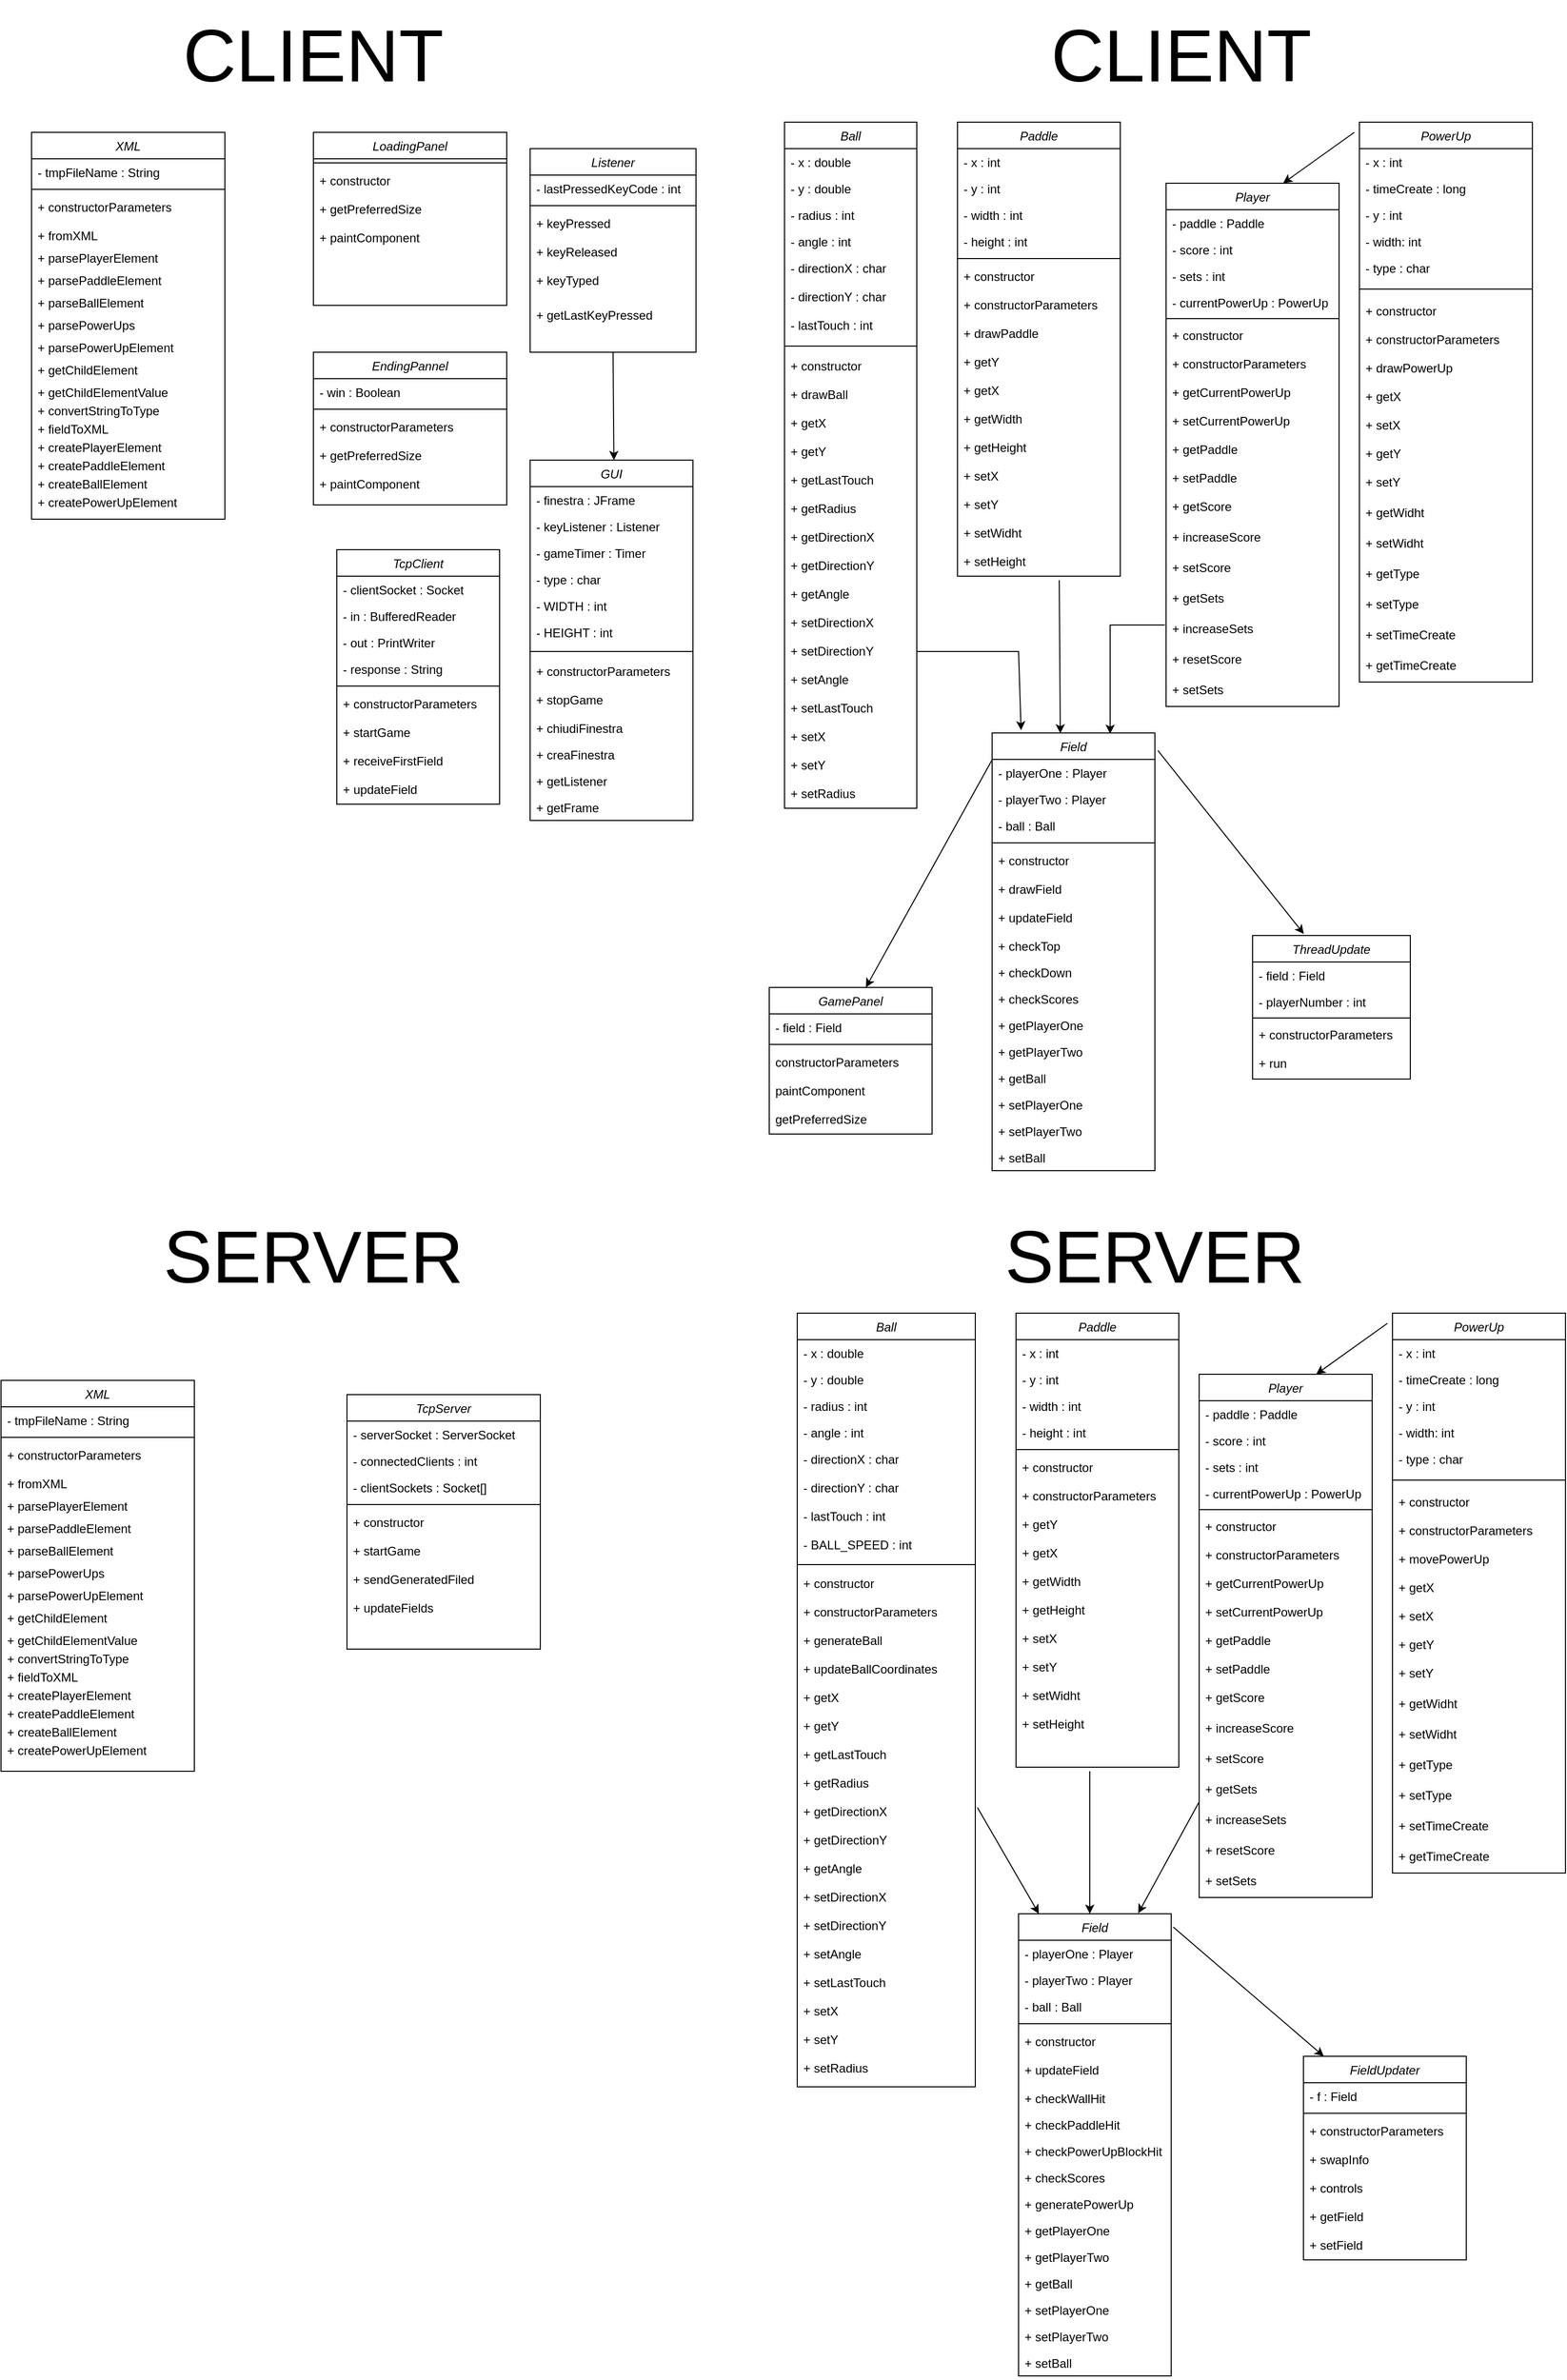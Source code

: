 <mxfile version="22.0.3" type="device">
  <diagram id="C5RBs43oDa-KdzZeNtuy" name="Page-1">
    <mxGraphModel dx="2687" dy="929" grid="1" gridSize="10" guides="1" tooltips="1" connect="1" arrows="1" fold="1" page="1" pageScale="1" pageWidth="827" pageHeight="1169" math="0" shadow="0">
      <root>
        <mxCell id="WIyWlLk6GJQsqaUBKTNV-0" />
        <mxCell id="WIyWlLk6GJQsqaUBKTNV-1" parent="WIyWlLk6GJQsqaUBKTNV-0" />
        <mxCell id="c5PYBRVVPdgD4y_8mGzn-0" value="Ball" style="swimlane;fontStyle=2;align=center;verticalAlign=top;childLayout=stackLayout;horizontal=1;startSize=26;horizontalStack=0;resizeParent=1;resizeLast=0;collapsible=1;marginBottom=0;rounded=0;shadow=0;strokeWidth=1;" parent="WIyWlLk6GJQsqaUBKTNV-1" vertex="1">
          <mxGeometry x="50" y="120" width="130" height="674" as="geometry">
            <mxRectangle x="230" y="140" width="160" height="26" as="alternateBounds" />
          </mxGeometry>
        </mxCell>
        <mxCell id="c5PYBRVVPdgD4y_8mGzn-1" value="- x : double" style="text;align=left;verticalAlign=top;spacingLeft=4;spacingRight=4;overflow=hidden;rotatable=0;points=[[0,0.5],[1,0.5]];portConstraint=eastwest;" parent="c5PYBRVVPdgD4y_8mGzn-0" vertex="1">
          <mxGeometry y="26" width="130" height="26" as="geometry" />
        </mxCell>
        <mxCell id="c5PYBRVVPdgD4y_8mGzn-2" value="- y : double" style="text;align=left;verticalAlign=top;spacingLeft=4;spacingRight=4;overflow=hidden;rotatable=0;points=[[0,0.5],[1,0.5]];portConstraint=eastwest;rounded=0;shadow=0;html=0;" parent="c5PYBRVVPdgD4y_8mGzn-0" vertex="1">
          <mxGeometry y="52" width="130" height="26" as="geometry" />
        </mxCell>
        <mxCell id="c5PYBRVVPdgD4y_8mGzn-3" value="- radius : int" style="text;align=left;verticalAlign=top;spacingLeft=4;spacingRight=4;overflow=hidden;rotatable=0;points=[[0,0.5],[1,0.5]];portConstraint=eastwest;rounded=0;shadow=0;html=0;" parent="c5PYBRVVPdgD4y_8mGzn-0" vertex="1">
          <mxGeometry y="78" width="130" height="26" as="geometry" />
        </mxCell>
        <mxCell id="c5PYBRVVPdgD4y_8mGzn-4" value="- angle : int" style="text;align=left;verticalAlign=top;spacingLeft=4;spacingRight=4;overflow=hidden;rotatable=0;points=[[0,0.5],[1,0.5]];portConstraint=eastwest;" parent="c5PYBRVVPdgD4y_8mGzn-0" vertex="1">
          <mxGeometry y="104" width="130" height="26" as="geometry" />
        </mxCell>
        <mxCell id="c5PYBRVVPdgD4y_8mGzn-5" value="- directionX : char" style="text;align=left;verticalAlign=top;spacingLeft=4;spacingRight=4;overflow=hidden;rotatable=0;points=[[0,0.5],[1,0.5]];portConstraint=eastwest;" parent="c5PYBRVVPdgD4y_8mGzn-0" vertex="1">
          <mxGeometry y="130" width="130" height="28" as="geometry" />
        </mxCell>
        <mxCell id="c5PYBRVVPdgD4y_8mGzn-6" value="- directionY : char" style="text;align=left;verticalAlign=top;spacingLeft=4;spacingRight=4;overflow=hidden;rotatable=0;points=[[0,0.5],[1,0.5]];portConstraint=eastwest;" parent="c5PYBRVVPdgD4y_8mGzn-0" vertex="1">
          <mxGeometry y="158" width="130" height="28" as="geometry" />
        </mxCell>
        <mxCell id="c5PYBRVVPdgD4y_8mGzn-7" value="- lastTouch : int" style="text;align=left;verticalAlign=top;spacingLeft=4;spacingRight=4;overflow=hidden;rotatable=0;points=[[0,0.5],[1,0.5]];portConstraint=eastwest;" parent="c5PYBRVVPdgD4y_8mGzn-0" vertex="1">
          <mxGeometry y="186" width="130" height="28" as="geometry" />
        </mxCell>
        <mxCell id="c5PYBRVVPdgD4y_8mGzn-8" value="" style="line;html=1;strokeWidth=1;align=left;verticalAlign=middle;spacingTop=-1;spacingLeft=3;spacingRight=3;rotatable=0;labelPosition=right;points=[];portConstraint=eastwest;" parent="c5PYBRVVPdgD4y_8mGzn-0" vertex="1">
          <mxGeometry y="214" width="130" height="12" as="geometry" />
        </mxCell>
        <mxCell id="c5PYBRVVPdgD4y_8mGzn-9" value="+ constructor" style="text;align=left;verticalAlign=top;spacingLeft=4;spacingRight=4;overflow=hidden;rotatable=0;points=[[0,0.5],[1,0.5]];portConstraint=eastwest;" parent="c5PYBRVVPdgD4y_8mGzn-0" vertex="1">
          <mxGeometry y="226" width="130" height="28" as="geometry" />
        </mxCell>
        <mxCell id="c5PYBRVVPdgD4y_8mGzn-10" value="+ drawBall" style="text;align=left;verticalAlign=top;spacingLeft=4;spacingRight=4;overflow=hidden;rotatable=0;points=[[0,0.5],[1,0.5]];portConstraint=eastwest;" parent="c5PYBRVVPdgD4y_8mGzn-0" vertex="1">
          <mxGeometry y="254" width="130" height="28" as="geometry" />
        </mxCell>
        <mxCell id="c5PYBRVVPdgD4y_8mGzn-11" value="+ getX" style="text;align=left;verticalAlign=top;spacingLeft=4;spacingRight=4;overflow=hidden;rotatable=0;points=[[0,0.5],[1,0.5]];portConstraint=eastwest;" parent="c5PYBRVVPdgD4y_8mGzn-0" vertex="1">
          <mxGeometry y="282" width="130" height="28" as="geometry" />
        </mxCell>
        <mxCell id="c5PYBRVVPdgD4y_8mGzn-12" value="+ getY" style="text;align=left;verticalAlign=top;spacingLeft=4;spacingRight=4;overflow=hidden;rotatable=0;points=[[0,0.5],[1,0.5]];portConstraint=eastwest;" parent="c5PYBRVVPdgD4y_8mGzn-0" vertex="1">
          <mxGeometry y="310" width="130" height="28" as="geometry" />
        </mxCell>
        <mxCell id="c5PYBRVVPdgD4y_8mGzn-14" value="+ getLastTouch" style="text;align=left;verticalAlign=top;spacingLeft=4;spacingRight=4;overflow=hidden;rotatable=0;points=[[0,0.5],[1,0.5]];portConstraint=eastwest;" parent="c5PYBRVVPdgD4y_8mGzn-0" vertex="1">
          <mxGeometry y="338" width="130" height="28" as="geometry" />
        </mxCell>
        <mxCell id="c5PYBRVVPdgD4y_8mGzn-15" value="+ getRadius" style="text;align=left;verticalAlign=top;spacingLeft=4;spacingRight=4;overflow=hidden;rotatable=0;points=[[0,0.5],[1,0.5]];portConstraint=eastwest;" parent="c5PYBRVVPdgD4y_8mGzn-0" vertex="1">
          <mxGeometry y="366" width="130" height="28" as="geometry" />
        </mxCell>
        <mxCell id="c5PYBRVVPdgD4y_8mGzn-16" value="+ getDirectionX" style="text;align=left;verticalAlign=top;spacingLeft=4;spacingRight=4;overflow=hidden;rotatable=0;points=[[0,0.5],[1,0.5]];portConstraint=eastwest;" parent="c5PYBRVVPdgD4y_8mGzn-0" vertex="1">
          <mxGeometry y="394" width="130" height="28" as="geometry" />
        </mxCell>
        <mxCell id="c5PYBRVVPdgD4y_8mGzn-17" value="+ getDirectionY" style="text;align=left;verticalAlign=top;spacingLeft=4;spacingRight=4;overflow=hidden;rotatable=0;points=[[0,0.5],[1,0.5]];portConstraint=eastwest;" parent="c5PYBRVVPdgD4y_8mGzn-0" vertex="1">
          <mxGeometry y="422" width="130" height="28" as="geometry" />
        </mxCell>
        <mxCell id="c5PYBRVVPdgD4y_8mGzn-18" value="+ getAngle" style="text;align=left;verticalAlign=top;spacingLeft=4;spacingRight=4;overflow=hidden;rotatable=0;points=[[0,0.5],[1,0.5]];portConstraint=eastwest;" parent="c5PYBRVVPdgD4y_8mGzn-0" vertex="1">
          <mxGeometry y="450" width="130" height="28" as="geometry" />
        </mxCell>
        <mxCell id="c5PYBRVVPdgD4y_8mGzn-19" value="+ setDirectionX" style="text;align=left;verticalAlign=top;spacingLeft=4;spacingRight=4;overflow=hidden;rotatable=0;points=[[0,0.5],[1,0.5]];portConstraint=eastwest;" parent="c5PYBRVVPdgD4y_8mGzn-0" vertex="1">
          <mxGeometry y="478" width="130" height="28" as="geometry" />
        </mxCell>
        <mxCell id="c5PYBRVVPdgD4y_8mGzn-20" value="+ setDirectionY" style="text;align=left;verticalAlign=top;spacingLeft=4;spacingRight=4;overflow=hidden;rotatable=0;points=[[0,0.5],[1,0.5]];portConstraint=eastwest;" parent="c5PYBRVVPdgD4y_8mGzn-0" vertex="1">
          <mxGeometry y="506" width="130" height="28" as="geometry" />
        </mxCell>
        <mxCell id="c5PYBRVVPdgD4y_8mGzn-21" value="+ setAngle" style="text;align=left;verticalAlign=top;spacingLeft=4;spacingRight=4;overflow=hidden;rotatable=0;points=[[0,0.5],[1,0.5]];portConstraint=eastwest;" parent="c5PYBRVVPdgD4y_8mGzn-0" vertex="1">
          <mxGeometry y="534" width="130" height="28" as="geometry" />
        </mxCell>
        <mxCell id="c5PYBRVVPdgD4y_8mGzn-22" value="+ setLastTouch" style="text;align=left;verticalAlign=top;spacingLeft=4;spacingRight=4;overflow=hidden;rotatable=0;points=[[0,0.5],[1,0.5]];portConstraint=eastwest;" parent="c5PYBRVVPdgD4y_8mGzn-0" vertex="1">
          <mxGeometry y="562" width="130" height="28" as="geometry" />
        </mxCell>
        <mxCell id="c5PYBRVVPdgD4y_8mGzn-23" value="+ setX" style="text;align=left;verticalAlign=top;spacingLeft=4;spacingRight=4;overflow=hidden;rotatable=0;points=[[0,0.5],[1,0.5]];portConstraint=eastwest;" parent="c5PYBRVVPdgD4y_8mGzn-0" vertex="1">
          <mxGeometry y="590" width="130" height="28" as="geometry" />
        </mxCell>
        <mxCell id="c5PYBRVVPdgD4y_8mGzn-24" value="+ setY" style="text;align=left;verticalAlign=top;spacingLeft=4;spacingRight=4;overflow=hidden;rotatable=0;points=[[0,0.5],[1,0.5]];portConstraint=eastwest;" parent="c5PYBRVVPdgD4y_8mGzn-0" vertex="1">
          <mxGeometry y="618" width="130" height="28" as="geometry" />
        </mxCell>
        <mxCell id="c5PYBRVVPdgD4y_8mGzn-25" value="+ setRadius" style="text;align=left;verticalAlign=top;spacingLeft=4;spacingRight=4;overflow=hidden;rotatable=0;points=[[0,0.5],[1,0.5]];portConstraint=eastwest;" parent="c5PYBRVVPdgD4y_8mGzn-0" vertex="1">
          <mxGeometry y="646" width="130" height="28" as="geometry" />
        </mxCell>
        <mxCell id="c5PYBRVVPdgD4y_8mGzn-26" value="Field" style="swimlane;fontStyle=2;align=center;verticalAlign=top;childLayout=stackLayout;horizontal=1;startSize=26;horizontalStack=0;resizeParent=1;resizeLast=0;collapsible=1;marginBottom=0;rounded=0;shadow=0;strokeWidth=1;" parent="WIyWlLk6GJQsqaUBKTNV-1" vertex="1">
          <mxGeometry x="254" y="720" width="160" height="430" as="geometry">
            <mxRectangle x="230" y="140" width="160" height="26" as="alternateBounds" />
          </mxGeometry>
        </mxCell>
        <mxCell id="c5PYBRVVPdgD4y_8mGzn-27" value="- playerOne : Player" style="text;align=left;verticalAlign=top;spacingLeft=4;spacingRight=4;overflow=hidden;rotatable=0;points=[[0,0.5],[1,0.5]];portConstraint=eastwest;" parent="c5PYBRVVPdgD4y_8mGzn-26" vertex="1">
          <mxGeometry y="26" width="160" height="26" as="geometry" />
        </mxCell>
        <mxCell id="c5PYBRVVPdgD4y_8mGzn-28" value="- playerTwo : Player" style="text;align=left;verticalAlign=top;spacingLeft=4;spacingRight=4;overflow=hidden;rotatable=0;points=[[0,0.5],[1,0.5]];portConstraint=eastwest;rounded=0;shadow=0;html=0;" parent="c5PYBRVVPdgD4y_8mGzn-26" vertex="1">
          <mxGeometry y="52" width="160" height="26" as="geometry" />
        </mxCell>
        <mxCell id="c5PYBRVVPdgD4y_8mGzn-29" value="- ball : Ball" style="text;align=left;verticalAlign=top;spacingLeft=4;spacingRight=4;overflow=hidden;rotatable=0;points=[[0,0.5],[1,0.5]];portConstraint=eastwest;rounded=0;shadow=0;html=0;" parent="c5PYBRVVPdgD4y_8mGzn-26" vertex="1">
          <mxGeometry y="78" width="160" height="26" as="geometry" />
        </mxCell>
        <mxCell id="c5PYBRVVPdgD4y_8mGzn-30" value="" style="line;html=1;strokeWidth=1;align=left;verticalAlign=middle;spacingTop=-1;spacingLeft=3;spacingRight=3;rotatable=0;labelPosition=right;points=[];portConstraint=eastwest;" parent="c5PYBRVVPdgD4y_8mGzn-26" vertex="1">
          <mxGeometry y="104" width="160" height="8" as="geometry" />
        </mxCell>
        <mxCell id="c5PYBRVVPdgD4y_8mGzn-31" value="+ constructor" style="text;align=left;verticalAlign=top;spacingLeft=4;spacingRight=4;overflow=hidden;rotatable=0;points=[[0,0.5],[1,0.5]];portConstraint=eastwest;" parent="c5PYBRVVPdgD4y_8mGzn-26" vertex="1">
          <mxGeometry y="112" width="160" height="28" as="geometry" />
        </mxCell>
        <mxCell id="c5PYBRVVPdgD4y_8mGzn-32" value="+ drawField" style="text;align=left;verticalAlign=top;spacingLeft=4;spacingRight=4;overflow=hidden;rotatable=0;points=[[0,0.5],[1,0.5]];portConstraint=eastwest;" parent="c5PYBRVVPdgD4y_8mGzn-26" vertex="1">
          <mxGeometry y="140" width="160" height="28" as="geometry" />
        </mxCell>
        <mxCell id="c5PYBRVVPdgD4y_8mGzn-33" value="+ updateField" style="text;align=left;verticalAlign=top;spacingLeft=4;spacingRight=4;overflow=hidden;rotatable=0;points=[[0,0.5],[1,0.5]];portConstraint=eastwest;" parent="c5PYBRVVPdgD4y_8mGzn-26" vertex="1">
          <mxGeometry y="168" width="160" height="28" as="geometry" />
        </mxCell>
        <mxCell id="c5PYBRVVPdgD4y_8mGzn-37" value="+ checkTop" style="text;align=left;verticalAlign=top;spacingLeft=4;spacingRight=4;overflow=hidden;rotatable=0;points=[[0,0.5],[1,0.5]];portConstraint=eastwest;" parent="c5PYBRVVPdgD4y_8mGzn-26" vertex="1">
          <mxGeometry y="196" width="160" height="26" as="geometry" />
        </mxCell>
        <mxCell id="c5PYBRVVPdgD4y_8mGzn-38" value="+ checkDown" style="text;align=left;verticalAlign=top;spacingLeft=4;spacingRight=4;overflow=hidden;rotatable=0;points=[[0,0.5],[1,0.5]];portConstraint=eastwest;" parent="c5PYBRVVPdgD4y_8mGzn-26" vertex="1">
          <mxGeometry y="222" width="160" height="26" as="geometry" />
        </mxCell>
        <mxCell id="c5PYBRVVPdgD4y_8mGzn-39" value="+ checkScores" style="text;align=left;verticalAlign=top;spacingLeft=4;spacingRight=4;overflow=hidden;rotatable=0;points=[[0,0.5],[1,0.5]];portConstraint=eastwest;" parent="c5PYBRVVPdgD4y_8mGzn-26" vertex="1">
          <mxGeometry y="248" width="160" height="26" as="geometry" />
        </mxCell>
        <mxCell id="h_j88PdRqJxEG68Xn_K1-0" value="+ getPlayerOne" style="text;align=left;verticalAlign=top;spacingLeft=4;spacingRight=4;overflow=hidden;rotatable=0;points=[[0,0.5],[1,0.5]];portConstraint=eastwest;" vertex="1" parent="c5PYBRVVPdgD4y_8mGzn-26">
          <mxGeometry y="274" width="160" height="26" as="geometry" />
        </mxCell>
        <mxCell id="h_j88PdRqJxEG68Xn_K1-3" value="+ getPlayerTwo" style="text;align=left;verticalAlign=top;spacingLeft=4;spacingRight=4;overflow=hidden;rotatable=0;points=[[0,0.5],[1,0.5]];portConstraint=eastwest;" vertex="1" parent="c5PYBRVVPdgD4y_8mGzn-26">
          <mxGeometry y="300" width="160" height="26" as="geometry" />
        </mxCell>
        <mxCell id="h_j88PdRqJxEG68Xn_K1-2" value="+ getBall" style="text;align=left;verticalAlign=top;spacingLeft=4;spacingRight=4;overflow=hidden;rotatable=0;points=[[0,0.5],[1,0.5]];portConstraint=eastwest;" vertex="1" parent="c5PYBRVVPdgD4y_8mGzn-26">
          <mxGeometry y="326" width="160" height="26" as="geometry" />
        </mxCell>
        <mxCell id="h_j88PdRqJxEG68Xn_K1-1" value="+ setPlayerOne" style="text;align=left;verticalAlign=top;spacingLeft=4;spacingRight=4;overflow=hidden;rotatable=0;points=[[0,0.5],[1,0.5]];portConstraint=eastwest;" vertex="1" parent="c5PYBRVVPdgD4y_8mGzn-26">
          <mxGeometry y="352" width="160" height="26" as="geometry" />
        </mxCell>
        <mxCell id="h_j88PdRqJxEG68Xn_K1-4" value="+ setPlayerTwo" style="text;align=left;verticalAlign=top;spacingLeft=4;spacingRight=4;overflow=hidden;rotatable=0;points=[[0,0.5],[1,0.5]];portConstraint=eastwest;" vertex="1" parent="c5PYBRVVPdgD4y_8mGzn-26">
          <mxGeometry y="378" width="160" height="26" as="geometry" />
        </mxCell>
        <mxCell id="h_j88PdRqJxEG68Xn_K1-5" value="+ setBall" style="text;align=left;verticalAlign=top;spacingLeft=4;spacingRight=4;overflow=hidden;rotatable=0;points=[[0,0.5],[1,0.5]];portConstraint=eastwest;" vertex="1" parent="c5PYBRVVPdgD4y_8mGzn-26">
          <mxGeometry y="404" width="160" height="26" as="geometry" />
        </mxCell>
        <mxCell id="c5PYBRVVPdgD4y_8mGzn-40" value="Paddle" style="swimlane;fontStyle=2;align=center;verticalAlign=top;childLayout=stackLayout;horizontal=1;startSize=26;horizontalStack=0;resizeParent=1;resizeLast=0;collapsible=1;marginBottom=0;rounded=0;shadow=0;strokeWidth=1;" parent="WIyWlLk6GJQsqaUBKTNV-1" vertex="1">
          <mxGeometry x="220" y="120" width="160" height="446" as="geometry">
            <mxRectangle x="230" y="140" width="160" height="26" as="alternateBounds" />
          </mxGeometry>
        </mxCell>
        <mxCell id="c5PYBRVVPdgD4y_8mGzn-41" value="- x : int" style="text;align=left;verticalAlign=top;spacingLeft=4;spacingRight=4;overflow=hidden;rotatable=0;points=[[0,0.5],[1,0.5]];portConstraint=eastwest;" parent="c5PYBRVVPdgD4y_8mGzn-40" vertex="1">
          <mxGeometry y="26" width="160" height="26" as="geometry" />
        </mxCell>
        <mxCell id="c5PYBRVVPdgD4y_8mGzn-42" value="- y : int" style="text;align=left;verticalAlign=top;spacingLeft=4;spacingRight=4;overflow=hidden;rotatable=0;points=[[0,0.5],[1,0.5]];portConstraint=eastwest;rounded=0;shadow=0;html=0;" parent="c5PYBRVVPdgD4y_8mGzn-40" vertex="1">
          <mxGeometry y="52" width="160" height="26" as="geometry" />
        </mxCell>
        <mxCell id="c5PYBRVVPdgD4y_8mGzn-43" value="- width : int" style="text;align=left;verticalAlign=top;spacingLeft=4;spacingRight=4;overflow=hidden;rotatable=0;points=[[0,0.5],[1,0.5]];portConstraint=eastwest;rounded=0;shadow=0;html=0;" parent="c5PYBRVVPdgD4y_8mGzn-40" vertex="1">
          <mxGeometry y="78" width="160" height="26" as="geometry" />
        </mxCell>
        <mxCell id="c5PYBRVVPdgD4y_8mGzn-44" value="- height : int" style="text;align=left;verticalAlign=top;spacingLeft=4;spacingRight=4;overflow=hidden;rotatable=0;points=[[0,0.5],[1,0.5]];portConstraint=eastwest;" parent="c5PYBRVVPdgD4y_8mGzn-40" vertex="1">
          <mxGeometry y="104" width="160" height="26" as="geometry" />
        </mxCell>
        <mxCell id="c5PYBRVVPdgD4y_8mGzn-45" value="" style="line;html=1;strokeWidth=1;align=left;verticalAlign=middle;spacingTop=-1;spacingLeft=3;spacingRight=3;rotatable=0;labelPosition=right;points=[];portConstraint=eastwest;" parent="c5PYBRVVPdgD4y_8mGzn-40" vertex="1">
          <mxGeometry y="130" width="160" height="8" as="geometry" />
        </mxCell>
        <mxCell id="c5PYBRVVPdgD4y_8mGzn-46" value="+ constructor" style="text;align=left;verticalAlign=top;spacingLeft=4;spacingRight=4;overflow=hidden;rotatable=0;points=[[0,0.5],[1,0.5]];portConstraint=eastwest;" parent="c5PYBRVVPdgD4y_8mGzn-40" vertex="1">
          <mxGeometry y="138" width="160" height="28" as="geometry" />
        </mxCell>
        <mxCell id="c5PYBRVVPdgD4y_8mGzn-47" value="+ constructorParameters" style="text;align=left;verticalAlign=top;spacingLeft=4;spacingRight=4;overflow=hidden;rotatable=0;points=[[0,0.5],[1,0.5]];portConstraint=eastwest;" parent="c5PYBRVVPdgD4y_8mGzn-40" vertex="1">
          <mxGeometry y="166" width="160" height="28" as="geometry" />
        </mxCell>
        <mxCell id="c5PYBRVVPdgD4y_8mGzn-48" value="+ drawPaddle" style="text;align=left;verticalAlign=top;spacingLeft=4;spacingRight=4;overflow=hidden;rotatable=0;points=[[0,0.5],[1,0.5]];portConstraint=eastwest;" parent="c5PYBRVVPdgD4y_8mGzn-40" vertex="1">
          <mxGeometry y="194" width="160" height="28" as="geometry" />
        </mxCell>
        <mxCell id="c5PYBRVVPdgD4y_8mGzn-49" value="+ getY" style="text;align=left;verticalAlign=top;spacingLeft=4;spacingRight=4;overflow=hidden;rotatable=0;points=[[0,0.5],[1,0.5]];portConstraint=eastwest;" parent="c5PYBRVVPdgD4y_8mGzn-40" vertex="1">
          <mxGeometry y="222" width="160" height="28" as="geometry" />
        </mxCell>
        <mxCell id="c5PYBRVVPdgD4y_8mGzn-50" value="+ getX" style="text;align=left;verticalAlign=top;spacingLeft=4;spacingRight=4;overflow=hidden;rotatable=0;points=[[0,0.5],[1,0.5]];portConstraint=eastwest;" parent="c5PYBRVVPdgD4y_8mGzn-40" vertex="1">
          <mxGeometry y="250" width="160" height="28" as="geometry" />
        </mxCell>
        <mxCell id="c5PYBRVVPdgD4y_8mGzn-51" value="+ getWidth" style="text;align=left;verticalAlign=top;spacingLeft=4;spacingRight=4;overflow=hidden;rotatable=0;points=[[0,0.5],[1,0.5]];portConstraint=eastwest;" parent="c5PYBRVVPdgD4y_8mGzn-40" vertex="1">
          <mxGeometry y="278" width="160" height="28" as="geometry" />
        </mxCell>
        <mxCell id="c5PYBRVVPdgD4y_8mGzn-52" value="+ getHeight" style="text;align=left;verticalAlign=top;spacingLeft=4;spacingRight=4;overflow=hidden;rotatable=0;points=[[0,0.5],[1,0.5]];portConstraint=eastwest;" parent="c5PYBRVVPdgD4y_8mGzn-40" vertex="1">
          <mxGeometry y="306" width="160" height="28" as="geometry" />
        </mxCell>
        <mxCell id="c5PYBRVVPdgD4y_8mGzn-53" value="+ setX" style="text;align=left;verticalAlign=top;spacingLeft=4;spacingRight=4;overflow=hidden;rotatable=0;points=[[0,0.5],[1,0.5]];portConstraint=eastwest;" parent="c5PYBRVVPdgD4y_8mGzn-40" vertex="1">
          <mxGeometry y="334" width="160" height="28" as="geometry" />
        </mxCell>
        <mxCell id="c5PYBRVVPdgD4y_8mGzn-54" value="+ setY" style="text;align=left;verticalAlign=top;spacingLeft=4;spacingRight=4;overflow=hidden;rotatable=0;points=[[0,0.5],[1,0.5]];portConstraint=eastwest;" parent="c5PYBRVVPdgD4y_8mGzn-40" vertex="1">
          <mxGeometry y="362" width="160" height="28" as="geometry" />
        </mxCell>
        <mxCell id="c5PYBRVVPdgD4y_8mGzn-55" value="+ setWidht" style="text;align=left;verticalAlign=top;spacingLeft=4;spacingRight=4;overflow=hidden;rotatable=0;points=[[0,0.5],[1,0.5]];portConstraint=eastwest;" parent="c5PYBRVVPdgD4y_8mGzn-40" vertex="1">
          <mxGeometry y="390" width="160" height="28" as="geometry" />
        </mxCell>
        <mxCell id="c5PYBRVVPdgD4y_8mGzn-56" value="+ setHeight" style="text;align=left;verticalAlign=top;spacingLeft=4;spacingRight=4;overflow=hidden;rotatable=0;points=[[0,0.5],[1,0.5]];portConstraint=eastwest;" parent="c5PYBRVVPdgD4y_8mGzn-40" vertex="1">
          <mxGeometry y="418" width="160" height="28" as="geometry" />
        </mxCell>
        <mxCell id="c5PYBRVVPdgD4y_8mGzn-57" value="Player" style="swimlane;fontStyle=2;align=center;verticalAlign=top;childLayout=stackLayout;horizontal=1;startSize=26;horizontalStack=0;resizeParent=1;resizeLast=0;collapsible=1;marginBottom=0;rounded=0;shadow=0;strokeWidth=1;" parent="WIyWlLk6GJQsqaUBKTNV-1" vertex="1">
          <mxGeometry x="425" y="180" width="170" height="514" as="geometry">
            <mxRectangle x="230" y="140" width="160" height="26" as="alternateBounds" />
          </mxGeometry>
        </mxCell>
        <mxCell id="c5PYBRVVPdgD4y_8mGzn-58" value="- paddle : Paddle" style="text;align=left;verticalAlign=top;spacingLeft=4;spacingRight=4;overflow=hidden;rotatable=0;points=[[0,0.5],[1,0.5]];portConstraint=eastwest;" parent="c5PYBRVVPdgD4y_8mGzn-57" vertex="1">
          <mxGeometry y="26" width="170" height="26" as="geometry" />
        </mxCell>
        <mxCell id="c5PYBRVVPdgD4y_8mGzn-59" value="- score : int" style="text;align=left;verticalAlign=top;spacingLeft=4;spacingRight=4;overflow=hidden;rotatable=0;points=[[0,0.5],[1,0.5]];portConstraint=eastwest;rounded=0;shadow=0;html=0;" parent="c5PYBRVVPdgD4y_8mGzn-57" vertex="1">
          <mxGeometry y="52" width="170" height="26" as="geometry" />
        </mxCell>
        <mxCell id="c5PYBRVVPdgD4y_8mGzn-60" value="- sets : int" style="text;align=left;verticalAlign=top;spacingLeft=4;spacingRight=4;overflow=hidden;rotatable=0;points=[[0,0.5],[1,0.5]];portConstraint=eastwest;rounded=0;shadow=0;html=0;" parent="c5PYBRVVPdgD4y_8mGzn-57" vertex="1">
          <mxGeometry y="78" width="170" height="26" as="geometry" />
        </mxCell>
        <mxCell id="c5PYBRVVPdgD4y_8mGzn-61" value="- currentPowerUp : PowerUp" style="text;align=left;verticalAlign=top;spacingLeft=4;spacingRight=4;overflow=hidden;rotatable=0;points=[[0,0.5],[1,0.5]];portConstraint=eastwest;rounded=0;shadow=0;html=0;" parent="c5PYBRVVPdgD4y_8mGzn-57" vertex="1">
          <mxGeometry y="104" width="170" height="26" as="geometry" />
        </mxCell>
        <mxCell id="c5PYBRVVPdgD4y_8mGzn-62" value="" style="line;html=1;strokeWidth=1;align=left;verticalAlign=middle;spacingTop=-1;spacingLeft=3;spacingRight=3;rotatable=0;labelPosition=right;points=[];portConstraint=eastwest;" parent="c5PYBRVVPdgD4y_8mGzn-57" vertex="1">
          <mxGeometry y="130" width="170" height="6" as="geometry" />
        </mxCell>
        <mxCell id="c5PYBRVVPdgD4y_8mGzn-63" value="+ constructor" style="text;align=left;verticalAlign=top;spacingLeft=4;spacingRight=4;overflow=hidden;rotatable=0;points=[[0,0.5],[1,0.5]];portConstraint=eastwest;" parent="c5PYBRVVPdgD4y_8mGzn-57" vertex="1">
          <mxGeometry y="136" width="170" height="28" as="geometry" />
        </mxCell>
        <mxCell id="c5PYBRVVPdgD4y_8mGzn-64" value="+ constructorParameters" style="text;align=left;verticalAlign=top;spacingLeft=4;spacingRight=4;overflow=hidden;rotatable=0;points=[[0,0.5],[1,0.5]];portConstraint=eastwest;" parent="c5PYBRVVPdgD4y_8mGzn-57" vertex="1">
          <mxGeometry y="164" width="170" height="28" as="geometry" />
        </mxCell>
        <mxCell id="c5PYBRVVPdgD4y_8mGzn-65" value="+ getCurrentPowerUp" style="text;align=left;verticalAlign=top;spacingLeft=4;spacingRight=4;overflow=hidden;rotatable=0;points=[[0,0.5],[1,0.5]];portConstraint=eastwest;" parent="c5PYBRVVPdgD4y_8mGzn-57" vertex="1">
          <mxGeometry y="192" width="170" height="28" as="geometry" />
        </mxCell>
        <mxCell id="c5PYBRVVPdgD4y_8mGzn-66" value="+ setCurrentPowerUp" style="text;align=left;verticalAlign=top;spacingLeft=4;spacingRight=4;overflow=hidden;rotatable=0;points=[[0,0.5],[1,0.5]];portConstraint=eastwest;" parent="c5PYBRVVPdgD4y_8mGzn-57" vertex="1">
          <mxGeometry y="220" width="170" height="28" as="geometry" />
        </mxCell>
        <mxCell id="c5PYBRVVPdgD4y_8mGzn-67" value="+ getPaddle" style="text;align=left;verticalAlign=top;spacingLeft=4;spacingRight=4;overflow=hidden;rotatable=0;points=[[0,0.5],[1,0.5]];portConstraint=eastwest;" parent="c5PYBRVVPdgD4y_8mGzn-57" vertex="1">
          <mxGeometry y="248" width="170" height="28" as="geometry" />
        </mxCell>
        <mxCell id="c5PYBRVVPdgD4y_8mGzn-68" value="+ setPaddle" style="text;align=left;verticalAlign=top;spacingLeft=4;spacingRight=4;overflow=hidden;rotatable=0;points=[[0,0.5],[1,0.5]];portConstraint=eastwest;" parent="c5PYBRVVPdgD4y_8mGzn-57" vertex="1">
          <mxGeometry y="276" width="170" height="28" as="geometry" />
        </mxCell>
        <mxCell id="c5PYBRVVPdgD4y_8mGzn-69" value="+ getScore" style="text;align=left;verticalAlign=top;spacingLeft=4;spacingRight=4;overflow=hidden;rotatable=0;points=[[0,0.5],[1,0.5]];portConstraint=eastwest;" parent="c5PYBRVVPdgD4y_8mGzn-57" vertex="1">
          <mxGeometry y="304" width="170" height="30" as="geometry" />
        </mxCell>
        <mxCell id="c5PYBRVVPdgD4y_8mGzn-70" value="+ increaseScore" style="text;align=left;verticalAlign=top;spacingLeft=4;spacingRight=4;overflow=hidden;rotatable=0;points=[[0,0.5],[1,0.5]];portConstraint=eastwest;" parent="c5PYBRVVPdgD4y_8mGzn-57" vertex="1">
          <mxGeometry y="334" width="170" height="30" as="geometry" />
        </mxCell>
        <mxCell id="c5PYBRVVPdgD4y_8mGzn-71" value="+ setScore" style="text;align=left;verticalAlign=top;spacingLeft=4;spacingRight=4;overflow=hidden;rotatable=0;points=[[0,0.5],[1,0.5]];portConstraint=eastwest;" parent="c5PYBRVVPdgD4y_8mGzn-57" vertex="1">
          <mxGeometry y="364" width="170" height="30" as="geometry" />
        </mxCell>
        <mxCell id="c5PYBRVVPdgD4y_8mGzn-72" value="+ getSets" style="text;align=left;verticalAlign=top;spacingLeft=4;spacingRight=4;overflow=hidden;rotatable=0;points=[[0,0.5],[1,0.5]];portConstraint=eastwest;" parent="c5PYBRVVPdgD4y_8mGzn-57" vertex="1">
          <mxGeometry y="394" width="170" height="30" as="geometry" />
        </mxCell>
        <mxCell id="c5PYBRVVPdgD4y_8mGzn-73" value="+ increaseSets" style="text;align=left;verticalAlign=top;spacingLeft=4;spacingRight=4;overflow=hidden;rotatable=0;points=[[0,0.5],[1,0.5]];portConstraint=eastwest;" parent="c5PYBRVVPdgD4y_8mGzn-57" vertex="1">
          <mxGeometry y="424" width="170" height="30" as="geometry" />
        </mxCell>
        <mxCell id="c5PYBRVVPdgD4y_8mGzn-74" value="+ resetScore" style="text;align=left;verticalAlign=top;spacingLeft=4;spacingRight=4;overflow=hidden;rotatable=0;points=[[0,0.5],[1,0.5]];portConstraint=eastwest;" parent="c5PYBRVVPdgD4y_8mGzn-57" vertex="1">
          <mxGeometry y="454" width="170" height="30" as="geometry" />
        </mxCell>
        <mxCell id="c5PYBRVVPdgD4y_8mGzn-75" value="+ setSets" style="text;align=left;verticalAlign=top;spacingLeft=4;spacingRight=4;overflow=hidden;rotatable=0;points=[[0,0.5],[1,0.5]];portConstraint=eastwest;" parent="c5PYBRVVPdgD4y_8mGzn-57" vertex="1">
          <mxGeometry y="484" width="170" height="30" as="geometry" />
        </mxCell>
        <mxCell id="c5PYBRVVPdgD4y_8mGzn-76" value="&lt;font style=&quot;font-size: 72px;&quot;&gt;CLIENT&lt;/font&gt;" style="text;html=1;strokeColor=none;fillColor=none;align=center;verticalAlign=middle;whiteSpace=wrap;rounded=0;" parent="WIyWlLk6GJQsqaUBKTNV-1" vertex="1">
          <mxGeometry x="300" width="280" height="110" as="geometry" />
        </mxCell>
        <mxCell id="c5PYBRVVPdgD4y_8mGzn-77" value="GamePanel" style="swimlane;fontStyle=2;align=center;verticalAlign=top;childLayout=stackLayout;horizontal=1;startSize=26;horizontalStack=0;resizeParent=1;resizeLast=0;collapsible=1;marginBottom=0;rounded=0;shadow=0;strokeWidth=1;" parent="WIyWlLk6GJQsqaUBKTNV-1" vertex="1">
          <mxGeometry x="35" y="970" width="160" height="144" as="geometry">
            <mxRectangle x="230" y="140" width="160" height="26" as="alternateBounds" />
          </mxGeometry>
        </mxCell>
        <mxCell id="c5PYBRVVPdgD4y_8mGzn-78" value="- field : Field" style="text;align=left;verticalAlign=top;spacingLeft=4;spacingRight=4;overflow=hidden;rotatable=0;points=[[0,0.5],[1,0.5]];portConstraint=eastwest;" parent="c5PYBRVVPdgD4y_8mGzn-77" vertex="1">
          <mxGeometry y="26" width="160" height="26" as="geometry" />
        </mxCell>
        <mxCell id="c5PYBRVVPdgD4y_8mGzn-79" value="" style="line;html=1;strokeWidth=1;align=left;verticalAlign=middle;spacingTop=-1;spacingLeft=3;spacingRight=3;rotatable=0;labelPosition=right;points=[];portConstraint=eastwest;" parent="c5PYBRVVPdgD4y_8mGzn-77" vertex="1">
          <mxGeometry y="52" width="160" height="8" as="geometry" />
        </mxCell>
        <mxCell id="c5PYBRVVPdgD4y_8mGzn-80" value="constructorParameters" style="text;align=left;verticalAlign=top;spacingLeft=4;spacingRight=4;overflow=hidden;rotatable=0;points=[[0,0.5],[1,0.5]];portConstraint=eastwest;" parent="c5PYBRVVPdgD4y_8mGzn-77" vertex="1">
          <mxGeometry y="60" width="160" height="28" as="geometry" />
        </mxCell>
        <mxCell id="c5PYBRVVPdgD4y_8mGzn-81" value="paintComponent" style="text;align=left;verticalAlign=top;spacingLeft=4;spacingRight=4;overflow=hidden;rotatable=0;points=[[0,0.5],[1,0.5]];portConstraint=eastwest;" parent="c5PYBRVVPdgD4y_8mGzn-77" vertex="1">
          <mxGeometry y="88" width="160" height="28" as="geometry" />
        </mxCell>
        <mxCell id="c5PYBRVVPdgD4y_8mGzn-82" value="getPreferredSize" style="text;align=left;verticalAlign=top;spacingLeft=4;spacingRight=4;overflow=hidden;rotatable=0;points=[[0,0.5],[1,0.5]];portConstraint=eastwest;" parent="c5PYBRVVPdgD4y_8mGzn-77" vertex="1">
          <mxGeometry y="116" width="160" height="28" as="geometry" />
        </mxCell>
        <mxCell id="c5PYBRVVPdgD4y_8mGzn-83" value="GUI" style="swimlane;fontStyle=2;align=center;verticalAlign=top;childLayout=stackLayout;horizontal=1;startSize=26;horizontalStack=0;resizeParent=1;resizeLast=0;collapsible=1;marginBottom=0;rounded=0;shadow=0;strokeWidth=1;" parent="WIyWlLk6GJQsqaUBKTNV-1" vertex="1">
          <mxGeometry x="-200" y="452" width="160" height="354" as="geometry">
            <mxRectangle x="230" y="140" width="160" height="26" as="alternateBounds" />
          </mxGeometry>
        </mxCell>
        <mxCell id="c5PYBRVVPdgD4y_8mGzn-84" value="- finestra : JFrame" style="text;align=left;verticalAlign=top;spacingLeft=4;spacingRight=4;overflow=hidden;rotatable=0;points=[[0,0.5],[1,0.5]];portConstraint=eastwest;" parent="c5PYBRVVPdgD4y_8mGzn-83" vertex="1">
          <mxGeometry y="26" width="160" height="26" as="geometry" />
        </mxCell>
        <mxCell id="c5PYBRVVPdgD4y_8mGzn-85" value="- keyListener : Listener" style="text;align=left;verticalAlign=top;spacingLeft=4;spacingRight=4;overflow=hidden;rotatable=0;points=[[0,0.5],[1,0.5]];portConstraint=eastwest;" parent="c5PYBRVVPdgD4y_8mGzn-83" vertex="1">
          <mxGeometry y="52" width="160" height="26" as="geometry" />
        </mxCell>
        <mxCell id="c5PYBRVVPdgD4y_8mGzn-86" value="- gameTimer : Timer" style="text;align=left;verticalAlign=top;spacingLeft=4;spacingRight=4;overflow=hidden;rotatable=0;points=[[0,0.5],[1,0.5]];portConstraint=eastwest;" parent="c5PYBRVVPdgD4y_8mGzn-83" vertex="1">
          <mxGeometry y="78" width="160" height="26" as="geometry" />
        </mxCell>
        <mxCell id="c5PYBRVVPdgD4y_8mGzn-87" value="- type : char" style="text;align=left;verticalAlign=top;spacingLeft=4;spacingRight=4;overflow=hidden;rotatable=0;points=[[0,0.5],[1,0.5]];portConstraint=eastwest;" parent="c5PYBRVVPdgD4y_8mGzn-83" vertex="1">
          <mxGeometry y="104" width="160" height="26" as="geometry" />
        </mxCell>
        <mxCell id="c5PYBRVVPdgD4y_8mGzn-88" value="- WIDTH : int" style="text;align=left;verticalAlign=top;spacingLeft=4;spacingRight=4;overflow=hidden;rotatable=0;points=[[0,0.5],[1,0.5]];portConstraint=eastwest;" parent="c5PYBRVVPdgD4y_8mGzn-83" vertex="1">
          <mxGeometry y="130" width="160" height="26" as="geometry" />
        </mxCell>
        <mxCell id="c5PYBRVVPdgD4y_8mGzn-89" value="- HEIGHT : int" style="text;align=left;verticalAlign=top;spacingLeft=4;spacingRight=4;overflow=hidden;rotatable=0;points=[[0,0.5],[1,0.5]];portConstraint=eastwest;" parent="c5PYBRVVPdgD4y_8mGzn-83" vertex="1">
          <mxGeometry y="156" width="160" height="26" as="geometry" />
        </mxCell>
        <mxCell id="c5PYBRVVPdgD4y_8mGzn-90" value="" style="line;html=1;strokeWidth=1;align=left;verticalAlign=middle;spacingTop=-1;spacingLeft=3;spacingRight=3;rotatable=0;labelPosition=right;points=[];portConstraint=eastwest;" parent="c5PYBRVVPdgD4y_8mGzn-83" vertex="1">
          <mxGeometry y="182" width="160" height="12" as="geometry" />
        </mxCell>
        <mxCell id="c5PYBRVVPdgD4y_8mGzn-91" value="+ constructorParameters" style="text;align=left;verticalAlign=top;spacingLeft=4;spacingRight=4;overflow=hidden;rotatable=0;points=[[0,0.5],[1,0.5]];portConstraint=eastwest;" parent="c5PYBRVVPdgD4y_8mGzn-83" vertex="1">
          <mxGeometry y="194" width="160" height="28" as="geometry" />
        </mxCell>
        <mxCell id="c5PYBRVVPdgD4y_8mGzn-92" value="+ stopGame" style="text;align=left;verticalAlign=top;spacingLeft=4;spacingRight=4;overflow=hidden;rotatable=0;points=[[0,0.5],[1,0.5]];portConstraint=eastwest;" parent="c5PYBRVVPdgD4y_8mGzn-83" vertex="1">
          <mxGeometry y="222" width="160" height="28" as="geometry" />
        </mxCell>
        <mxCell id="c5PYBRVVPdgD4y_8mGzn-93" value="+ chiudiFinestra" style="text;align=left;verticalAlign=top;spacingLeft=4;spacingRight=4;overflow=hidden;rotatable=0;points=[[0,0.5],[1,0.5]];portConstraint=eastwest;" parent="c5PYBRVVPdgD4y_8mGzn-83" vertex="1">
          <mxGeometry y="250" width="160" height="26" as="geometry" />
        </mxCell>
        <mxCell id="c5PYBRVVPdgD4y_8mGzn-94" value="+ creaFinestra" style="text;align=left;verticalAlign=top;spacingLeft=4;spacingRight=4;overflow=hidden;rotatable=0;points=[[0,0.5],[1,0.5]];portConstraint=eastwest;" parent="c5PYBRVVPdgD4y_8mGzn-83" vertex="1">
          <mxGeometry y="276" width="160" height="26" as="geometry" />
        </mxCell>
        <mxCell id="c5PYBRVVPdgD4y_8mGzn-95" value="+ getListener" style="text;align=left;verticalAlign=top;spacingLeft=4;spacingRight=4;overflow=hidden;rotatable=0;points=[[0,0.5],[1,0.5]];portConstraint=eastwest;" parent="c5PYBRVVPdgD4y_8mGzn-83" vertex="1">
          <mxGeometry y="302" width="160" height="26" as="geometry" />
        </mxCell>
        <mxCell id="c5PYBRVVPdgD4y_8mGzn-96" value="+ getFrame" style="text;align=left;verticalAlign=top;spacingLeft=4;spacingRight=4;overflow=hidden;rotatable=0;points=[[0,0.5],[1,0.5]];portConstraint=eastwest;" parent="c5PYBRVVPdgD4y_8mGzn-83" vertex="1">
          <mxGeometry y="328" width="160" height="26" as="geometry" />
        </mxCell>
        <mxCell id="c5PYBRVVPdgD4y_8mGzn-97" value="Listener" style="swimlane;fontStyle=2;align=center;verticalAlign=top;childLayout=stackLayout;horizontal=1;startSize=26;horizontalStack=0;resizeParent=1;resizeLast=0;collapsible=1;marginBottom=0;rounded=0;shadow=0;strokeWidth=1;" parent="WIyWlLk6GJQsqaUBKTNV-1" vertex="1">
          <mxGeometry x="-200" y="146" width="163" height="200" as="geometry">
            <mxRectangle x="230" y="140" width="160" height="26" as="alternateBounds" />
          </mxGeometry>
        </mxCell>
        <mxCell id="c5PYBRVVPdgD4y_8mGzn-98" value="- lastPressedKeyCode : int" style="text;align=left;verticalAlign=top;spacingLeft=4;spacingRight=4;overflow=hidden;rotatable=0;points=[[0,0.5],[1,0.5]];portConstraint=eastwest;" parent="c5PYBRVVPdgD4y_8mGzn-97" vertex="1">
          <mxGeometry y="26" width="163" height="26" as="geometry" />
        </mxCell>
        <mxCell id="c5PYBRVVPdgD4y_8mGzn-99" value="" style="line;html=1;strokeWidth=1;align=left;verticalAlign=middle;spacingTop=-1;spacingLeft=3;spacingRight=3;rotatable=0;labelPosition=right;points=[];portConstraint=eastwest;" parent="c5PYBRVVPdgD4y_8mGzn-97" vertex="1">
          <mxGeometry y="52" width="163" height="8" as="geometry" />
        </mxCell>
        <mxCell id="c5PYBRVVPdgD4y_8mGzn-100" value="+ keyPressed" style="text;align=left;verticalAlign=top;spacingLeft=4;spacingRight=4;overflow=hidden;rotatable=0;points=[[0,0.5],[1,0.5]];portConstraint=eastwest;" parent="c5PYBRVVPdgD4y_8mGzn-97" vertex="1">
          <mxGeometry y="60" width="163" height="28" as="geometry" />
        </mxCell>
        <mxCell id="c5PYBRVVPdgD4y_8mGzn-101" value="+ keyReleased" style="text;align=left;verticalAlign=top;spacingLeft=4;spacingRight=4;overflow=hidden;rotatable=0;points=[[0,0.5],[1,0.5]];portConstraint=eastwest;" parent="c5PYBRVVPdgD4y_8mGzn-97" vertex="1">
          <mxGeometry y="88" width="163" height="28" as="geometry" />
        </mxCell>
        <mxCell id="c5PYBRVVPdgD4y_8mGzn-102" value="+ keyTyped" style="text;align=left;verticalAlign=top;spacingLeft=4;spacingRight=4;overflow=hidden;rotatable=0;points=[[0,0.5],[1,0.5]];portConstraint=eastwest;" parent="c5PYBRVVPdgD4y_8mGzn-97" vertex="1">
          <mxGeometry y="116" width="163" height="34" as="geometry" />
        </mxCell>
        <mxCell id="c5PYBRVVPdgD4y_8mGzn-103" value="+ getLastKeyPressed" style="text;align=left;verticalAlign=top;spacingLeft=4;spacingRight=4;overflow=hidden;rotatable=0;points=[[0,0.5],[1,0.5]];portConstraint=eastwest;" parent="c5PYBRVVPdgD4y_8mGzn-97" vertex="1">
          <mxGeometry y="150" width="163" height="30" as="geometry" />
        </mxCell>
        <mxCell id="c5PYBRVVPdgD4y_8mGzn-104" value="LoadingPanel" style="swimlane;fontStyle=2;align=center;verticalAlign=top;childLayout=stackLayout;horizontal=1;startSize=26;horizontalStack=0;resizeParent=1;resizeLast=0;collapsible=1;marginBottom=0;rounded=0;shadow=0;strokeWidth=1;" parent="WIyWlLk6GJQsqaUBKTNV-1" vertex="1">
          <mxGeometry x="-413" y="130" width="190" height="170" as="geometry">
            <mxRectangle x="230" y="140" width="160" height="26" as="alternateBounds" />
          </mxGeometry>
        </mxCell>
        <mxCell id="c5PYBRVVPdgD4y_8mGzn-107" value="" style="line;html=1;strokeWidth=1;align=left;verticalAlign=middle;spacingTop=-1;spacingLeft=3;spacingRight=3;rotatable=0;labelPosition=right;points=[];portConstraint=eastwest;" parent="c5PYBRVVPdgD4y_8mGzn-104" vertex="1">
          <mxGeometry y="26" width="190" height="8" as="geometry" />
        </mxCell>
        <mxCell id="c5PYBRVVPdgD4y_8mGzn-108" value="+ constructor" style="text;align=left;verticalAlign=top;spacingLeft=4;spacingRight=4;overflow=hidden;rotatable=0;points=[[0,0.5],[1,0.5]];portConstraint=eastwest;" parent="c5PYBRVVPdgD4y_8mGzn-104" vertex="1">
          <mxGeometry y="34" width="190" height="28" as="geometry" />
        </mxCell>
        <mxCell id="c5PYBRVVPdgD4y_8mGzn-109" value="+ getPreferredSize" style="text;align=left;verticalAlign=top;spacingLeft=4;spacingRight=4;overflow=hidden;rotatable=0;points=[[0,0.5],[1,0.5]];portConstraint=eastwest;" parent="c5PYBRVVPdgD4y_8mGzn-104" vertex="1">
          <mxGeometry y="62" width="190" height="28" as="geometry" />
        </mxCell>
        <mxCell id="c5PYBRVVPdgD4y_8mGzn-110" value="+ paintComponent" style="text;align=left;verticalAlign=top;spacingLeft=4;spacingRight=4;overflow=hidden;rotatable=0;points=[[0,0.5],[1,0.5]];portConstraint=eastwest;" parent="c5PYBRVVPdgD4y_8mGzn-104" vertex="1">
          <mxGeometry y="90" width="190" height="28" as="geometry" />
        </mxCell>
        <mxCell id="c5PYBRVVPdgD4y_8mGzn-111" value="TcpClient" style="swimlane;fontStyle=2;align=center;verticalAlign=top;childLayout=stackLayout;horizontal=1;startSize=26;horizontalStack=0;resizeParent=1;resizeLast=0;collapsible=1;marginBottom=0;rounded=0;shadow=0;strokeWidth=1;" parent="WIyWlLk6GJQsqaUBKTNV-1" vertex="1">
          <mxGeometry x="-390" y="540" width="160" height="250" as="geometry">
            <mxRectangle x="230" y="140" width="160" height="26" as="alternateBounds" />
          </mxGeometry>
        </mxCell>
        <mxCell id="c5PYBRVVPdgD4y_8mGzn-112" value="- clientSocket : Socket" style="text;align=left;verticalAlign=top;spacingLeft=4;spacingRight=4;overflow=hidden;rotatable=0;points=[[0,0.5],[1,0.5]];portConstraint=eastwest;" parent="c5PYBRVVPdgD4y_8mGzn-111" vertex="1">
          <mxGeometry y="26" width="160" height="26" as="geometry" />
        </mxCell>
        <mxCell id="c5PYBRVVPdgD4y_8mGzn-113" value="- in : BufferedReader" style="text;align=left;verticalAlign=top;spacingLeft=4;spacingRight=4;overflow=hidden;rotatable=0;points=[[0,0.5],[1,0.5]];portConstraint=eastwest;rounded=0;shadow=0;html=0;" parent="c5PYBRVVPdgD4y_8mGzn-111" vertex="1">
          <mxGeometry y="52" width="160" height="26" as="geometry" />
        </mxCell>
        <mxCell id="c5PYBRVVPdgD4y_8mGzn-114" value="- out : PrintWriter" style="text;align=left;verticalAlign=top;spacingLeft=4;spacingRight=4;overflow=hidden;rotatable=0;points=[[0,0.5],[1,0.5]];portConstraint=eastwest;rounded=0;shadow=0;html=0;" parent="c5PYBRVVPdgD4y_8mGzn-111" vertex="1">
          <mxGeometry y="78" width="160" height="26" as="geometry" />
        </mxCell>
        <mxCell id="c5PYBRVVPdgD4y_8mGzn-115" value="- response : String" style="text;align=left;verticalAlign=top;spacingLeft=4;spacingRight=4;overflow=hidden;rotatable=0;points=[[0,0.5],[1,0.5]];portConstraint=eastwest;" parent="c5PYBRVVPdgD4y_8mGzn-111" vertex="1">
          <mxGeometry y="104" width="160" height="26" as="geometry" />
        </mxCell>
        <mxCell id="c5PYBRVVPdgD4y_8mGzn-116" value="" style="line;html=1;strokeWidth=1;align=left;verticalAlign=middle;spacingTop=-1;spacingLeft=3;spacingRight=3;rotatable=0;labelPosition=right;points=[];portConstraint=eastwest;" parent="c5PYBRVVPdgD4y_8mGzn-111" vertex="1">
          <mxGeometry y="130" width="160" height="8" as="geometry" />
        </mxCell>
        <mxCell id="c5PYBRVVPdgD4y_8mGzn-117" value="+ constructorParameters" style="text;align=left;verticalAlign=top;spacingLeft=4;spacingRight=4;overflow=hidden;rotatable=0;points=[[0,0.5],[1,0.5]];portConstraint=eastwest;" parent="c5PYBRVVPdgD4y_8mGzn-111" vertex="1">
          <mxGeometry y="138" width="160" height="28" as="geometry" />
        </mxCell>
        <mxCell id="c5PYBRVVPdgD4y_8mGzn-118" value="+ startGame" style="text;align=left;verticalAlign=top;spacingLeft=4;spacingRight=4;overflow=hidden;rotatable=0;points=[[0,0.5],[1,0.5]];portConstraint=eastwest;" parent="c5PYBRVVPdgD4y_8mGzn-111" vertex="1">
          <mxGeometry y="166" width="160" height="28" as="geometry" />
        </mxCell>
        <mxCell id="c5PYBRVVPdgD4y_8mGzn-119" value="+ receiveFirstField" style="text;align=left;verticalAlign=top;spacingLeft=4;spacingRight=4;overflow=hidden;rotatable=0;points=[[0,0.5],[1,0.5]];portConstraint=eastwest;" parent="c5PYBRVVPdgD4y_8mGzn-111" vertex="1">
          <mxGeometry y="194" width="160" height="28" as="geometry" />
        </mxCell>
        <mxCell id="c5PYBRVVPdgD4y_8mGzn-120" value="+ updateField" style="text;align=left;verticalAlign=top;spacingLeft=4;spacingRight=4;overflow=hidden;rotatable=0;points=[[0,0.5],[1,0.5]];portConstraint=eastwest;" parent="c5PYBRVVPdgD4y_8mGzn-111" vertex="1">
          <mxGeometry y="222" width="160" height="28" as="geometry" />
        </mxCell>
        <mxCell id="c5PYBRVVPdgD4y_8mGzn-121" value="ThreadUpdate" style="swimlane;fontStyle=2;align=center;verticalAlign=top;childLayout=stackLayout;horizontal=1;startSize=26;horizontalStack=0;resizeParent=1;resizeLast=0;collapsible=1;marginBottom=0;rounded=0;shadow=0;strokeWidth=1;" parent="WIyWlLk6GJQsqaUBKTNV-1" vertex="1">
          <mxGeometry x="510" y="919" width="155" height="141" as="geometry">
            <mxRectangle x="230" y="140" width="160" height="26" as="alternateBounds" />
          </mxGeometry>
        </mxCell>
        <mxCell id="c5PYBRVVPdgD4y_8mGzn-122" value="- field : Field" style="text;align=left;verticalAlign=top;spacingLeft=4;spacingRight=4;overflow=hidden;rotatable=0;points=[[0,0.5],[1,0.5]];portConstraint=eastwest;" parent="c5PYBRVVPdgD4y_8mGzn-121" vertex="1">
          <mxGeometry y="26" width="155" height="26" as="geometry" />
        </mxCell>
        <mxCell id="h_j88PdRqJxEG68Xn_K1-26" value="- playerNumber : int" style="text;align=left;verticalAlign=top;spacingLeft=4;spacingRight=4;overflow=hidden;rotatable=0;points=[[0,0.5],[1,0.5]];portConstraint=eastwest;" vertex="1" parent="c5PYBRVVPdgD4y_8mGzn-121">
          <mxGeometry y="52" width="155" height="26" as="geometry" />
        </mxCell>
        <mxCell id="c5PYBRVVPdgD4y_8mGzn-123" value="" style="line;html=1;strokeWidth=1;align=left;verticalAlign=middle;spacingTop=-1;spacingLeft=3;spacingRight=3;rotatable=0;labelPosition=right;points=[];portConstraint=eastwest;" parent="c5PYBRVVPdgD4y_8mGzn-121" vertex="1">
          <mxGeometry y="78" width="155" height="6" as="geometry" />
        </mxCell>
        <mxCell id="c5PYBRVVPdgD4y_8mGzn-124" value="+ constructorParameters" style="text;align=left;verticalAlign=top;spacingLeft=4;spacingRight=4;overflow=hidden;rotatable=0;points=[[0,0.5],[1,0.5]];portConstraint=eastwest;" parent="c5PYBRVVPdgD4y_8mGzn-121" vertex="1">
          <mxGeometry y="84" width="155" height="28" as="geometry" />
        </mxCell>
        <mxCell id="c5PYBRVVPdgD4y_8mGzn-125" value="+ run" style="text;align=left;verticalAlign=top;spacingLeft=4;spacingRight=4;overflow=hidden;rotatable=0;points=[[0,0.5],[1,0.5]];portConstraint=eastwest;" parent="c5PYBRVVPdgD4y_8mGzn-121" vertex="1">
          <mxGeometry y="112" width="155" height="28" as="geometry" />
        </mxCell>
        <mxCell id="c5PYBRVVPdgD4y_8mGzn-126" value="XML" style="swimlane;fontStyle=2;align=center;verticalAlign=top;childLayout=stackLayout;horizontal=1;startSize=26;horizontalStack=0;resizeParent=1;resizeLast=0;collapsible=1;marginBottom=0;rounded=0;shadow=0;strokeWidth=1;" parent="WIyWlLk6GJQsqaUBKTNV-1" vertex="1">
          <mxGeometry x="-690" y="130" width="190" height="380" as="geometry">
            <mxRectangle x="230" y="140" width="160" height="26" as="alternateBounds" />
          </mxGeometry>
        </mxCell>
        <mxCell id="c5PYBRVVPdgD4y_8mGzn-127" value="- tmpFileName : String" style="text;align=left;verticalAlign=top;spacingLeft=4;spacingRight=4;overflow=hidden;rotatable=0;points=[[0,0.5],[1,0.5]];portConstraint=eastwest;" parent="c5PYBRVVPdgD4y_8mGzn-126" vertex="1">
          <mxGeometry y="26" width="190" height="26" as="geometry" />
        </mxCell>
        <mxCell id="c5PYBRVVPdgD4y_8mGzn-128" value="" style="line;html=1;strokeWidth=1;align=left;verticalAlign=middle;spacingTop=-1;spacingLeft=3;spacingRight=3;rotatable=0;labelPosition=right;points=[];portConstraint=eastwest;" parent="c5PYBRVVPdgD4y_8mGzn-126" vertex="1">
          <mxGeometry y="52" width="190" height="8" as="geometry" />
        </mxCell>
        <mxCell id="c5PYBRVVPdgD4y_8mGzn-129" value="+ constructorParameters" style="text;align=left;verticalAlign=top;spacingLeft=4;spacingRight=4;overflow=hidden;rotatable=0;points=[[0,0.5],[1,0.5]];portConstraint=eastwest;" parent="c5PYBRVVPdgD4y_8mGzn-126" vertex="1">
          <mxGeometry y="60" width="190" height="28" as="geometry" />
        </mxCell>
        <mxCell id="c5PYBRVVPdgD4y_8mGzn-130" value="+ fromXML" style="text;align=left;verticalAlign=top;spacingLeft=4;spacingRight=4;overflow=hidden;rotatable=0;points=[[0,0.5],[1,0.5]];portConstraint=eastwest;" parent="c5PYBRVVPdgD4y_8mGzn-126" vertex="1">
          <mxGeometry y="88" width="190" height="22" as="geometry" />
        </mxCell>
        <mxCell id="h_j88PdRqJxEG68Xn_K1-29" value="+ parsePlayerElement" style="text;align=left;verticalAlign=top;spacingLeft=4;spacingRight=4;overflow=hidden;rotatable=0;points=[[0,0.5],[1,0.5]];portConstraint=eastwest;" vertex="1" parent="c5PYBRVVPdgD4y_8mGzn-126">
          <mxGeometry y="110" width="190" height="22" as="geometry" />
        </mxCell>
        <mxCell id="h_j88PdRqJxEG68Xn_K1-30" value="+ parsePaddleElement" style="text;align=left;verticalAlign=top;spacingLeft=4;spacingRight=4;overflow=hidden;rotatable=0;points=[[0,0.5],[1,0.5]];portConstraint=eastwest;" vertex="1" parent="c5PYBRVVPdgD4y_8mGzn-126">
          <mxGeometry y="132" width="190" height="22" as="geometry" />
        </mxCell>
        <mxCell id="h_j88PdRqJxEG68Xn_K1-31" value="+ parseBallElement" style="text;align=left;verticalAlign=top;spacingLeft=4;spacingRight=4;overflow=hidden;rotatable=0;points=[[0,0.5],[1,0.5]];portConstraint=eastwest;" vertex="1" parent="c5PYBRVVPdgD4y_8mGzn-126">
          <mxGeometry y="154" width="190" height="22" as="geometry" />
        </mxCell>
        <mxCell id="h_j88PdRqJxEG68Xn_K1-32" value="+ parsePowerUps" style="text;align=left;verticalAlign=top;spacingLeft=4;spacingRight=4;overflow=hidden;rotatable=0;points=[[0,0.5],[1,0.5]];portConstraint=eastwest;" vertex="1" parent="c5PYBRVVPdgD4y_8mGzn-126">
          <mxGeometry y="176" width="190" height="22" as="geometry" />
        </mxCell>
        <mxCell id="h_j88PdRqJxEG68Xn_K1-33" value="+ parsePowerUpElement" style="text;align=left;verticalAlign=top;spacingLeft=4;spacingRight=4;overflow=hidden;rotatable=0;points=[[0,0.5],[1,0.5]];portConstraint=eastwest;" vertex="1" parent="c5PYBRVVPdgD4y_8mGzn-126">
          <mxGeometry y="198" width="190" height="22" as="geometry" />
        </mxCell>
        <mxCell id="h_j88PdRqJxEG68Xn_K1-34" value="+ getChildElement" style="text;align=left;verticalAlign=top;spacingLeft=4;spacingRight=4;overflow=hidden;rotatable=0;points=[[0,0.5],[1,0.5]];portConstraint=eastwest;" vertex="1" parent="c5PYBRVVPdgD4y_8mGzn-126">
          <mxGeometry y="220" width="190" height="22" as="geometry" />
        </mxCell>
        <mxCell id="h_j88PdRqJxEG68Xn_K1-35" value="+ getChildElementValue" style="text;align=left;verticalAlign=top;spacingLeft=4;spacingRight=4;overflow=hidden;rotatable=0;points=[[0,0.5],[1,0.5]];portConstraint=eastwest;" vertex="1" parent="c5PYBRVVPdgD4y_8mGzn-126">
          <mxGeometry y="242" width="190" height="18" as="geometry" />
        </mxCell>
        <mxCell id="h_j88PdRqJxEG68Xn_K1-37" value="+ convertStringToType" style="text;align=left;verticalAlign=top;spacingLeft=4;spacingRight=4;overflow=hidden;rotatable=0;points=[[0,0.5],[1,0.5]];portConstraint=eastwest;" vertex="1" parent="c5PYBRVVPdgD4y_8mGzn-126">
          <mxGeometry y="260" width="190" height="18" as="geometry" />
        </mxCell>
        <mxCell id="h_j88PdRqJxEG68Xn_K1-38" value="+ fieldToXML" style="text;align=left;verticalAlign=top;spacingLeft=4;spacingRight=4;overflow=hidden;rotatable=0;points=[[0,0.5],[1,0.5]];portConstraint=eastwest;" vertex="1" parent="c5PYBRVVPdgD4y_8mGzn-126">
          <mxGeometry y="278" width="190" height="18" as="geometry" />
        </mxCell>
        <mxCell id="h_j88PdRqJxEG68Xn_K1-39" value="+ createPlayerElement" style="text;align=left;verticalAlign=top;spacingLeft=4;spacingRight=4;overflow=hidden;rotatable=0;points=[[0,0.5],[1,0.5]];portConstraint=eastwest;" vertex="1" parent="c5PYBRVVPdgD4y_8mGzn-126">
          <mxGeometry y="296" width="190" height="18" as="geometry" />
        </mxCell>
        <mxCell id="h_j88PdRqJxEG68Xn_K1-40" value="+ createPaddleElement" style="text;align=left;verticalAlign=top;spacingLeft=4;spacingRight=4;overflow=hidden;rotatable=0;points=[[0,0.5],[1,0.5]];portConstraint=eastwest;" vertex="1" parent="c5PYBRVVPdgD4y_8mGzn-126">
          <mxGeometry y="314" width="190" height="18" as="geometry" />
        </mxCell>
        <mxCell id="h_j88PdRqJxEG68Xn_K1-41" value="+ createBallElement" style="text;align=left;verticalAlign=top;spacingLeft=4;spacingRight=4;overflow=hidden;rotatable=0;points=[[0,0.5],[1,0.5]];portConstraint=eastwest;" vertex="1" parent="c5PYBRVVPdgD4y_8mGzn-126">
          <mxGeometry y="332" width="190" height="18" as="geometry" />
        </mxCell>
        <mxCell id="h_j88PdRqJxEG68Xn_K1-42" value="+ createPowerUpElement" style="text;align=left;verticalAlign=top;spacingLeft=4;spacingRight=4;overflow=hidden;rotatable=0;points=[[0,0.5],[1,0.5]];portConstraint=eastwest;" vertex="1" parent="c5PYBRVVPdgD4y_8mGzn-126">
          <mxGeometry y="350" width="190" height="18" as="geometry" />
        </mxCell>
        <mxCell id="c5PYBRVVPdgD4y_8mGzn-183" value="&lt;font style=&quot;font-size: 72px;&quot;&gt;SERVER&lt;/font&gt;" style="text;html=1;strokeColor=none;fillColor=none;align=center;verticalAlign=middle;whiteSpace=wrap;rounded=0;" parent="WIyWlLk6GJQsqaUBKTNV-1" vertex="1">
          <mxGeometry x="-553" y="1180" width="280" height="110" as="geometry" />
        </mxCell>
        <mxCell id="c5PYBRVVPdgD4y_8mGzn-225" value="" style="endArrow=classic;html=1;rounded=0;exitX=0.5;exitY=1;exitDx=0;exitDy=0;" parent="WIyWlLk6GJQsqaUBKTNV-1" edge="1" source="c5PYBRVVPdgD4y_8mGzn-97">
          <mxGeometry width="50" height="50" relative="1" as="geometry">
            <mxPoint x="-119.29" y="400" as="sourcePoint" />
            <mxPoint x="-117.7" y="452" as="targetPoint" />
          </mxGeometry>
        </mxCell>
        <mxCell id="c5PYBRVVPdgD4y_8mGzn-226" value="PowerUp" style="swimlane;fontStyle=2;align=center;verticalAlign=top;childLayout=stackLayout;horizontal=1;startSize=26;horizontalStack=0;resizeParent=1;resizeLast=0;collapsible=1;marginBottom=0;rounded=0;shadow=0;strokeWidth=1;" parent="WIyWlLk6GJQsqaUBKTNV-1" vertex="1">
          <mxGeometry x="615" y="120" width="170" height="550" as="geometry">
            <mxRectangle x="230" y="140" width="160" height="26" as="alternateBounds" />
          </mxGeometry>
        </mxCell>
        <mxCell id="c5PYBRVVPdgD4y_8mGzn-227" value="- x : int" style="text;align=left;verticalAlign=top;spacingLeft=4;spacingRight=4;overflow=hidden;rotatable=0;points=[[0,0.5],[1,0.5]];portConstraint=eastwest;" parent="c5PYBRVVPdgD4y_8mGzn-226" vertex="1">
          <mxGeometry y="26" width="170" height="26" as="geometry" />
        </mxCell>
        <mxCell id="c5PYBRVVPdgD4y_8mGzn-228" value="- timeCreate : long" style="text;align=left;verticalAlign=top;spacingLeft=4;spacingRight=4;overflow=hidden;rotatable=0;points=[[0,0.5],[1,0.5]];portConstraint=eastwest;rounded=0;shadow=0;html=0;" parent="c5PYBRVVPdgD4y_8mGzn-226" vertex="1">
          <mxGeometry y="52" width="170" height="26" as="geometry" />
        </mxCell>
        <mxCell id="c5PYBRVVPdgD4y_8mGzn-229" value="- y : int" style="text;align=left;verticalAlign=top;spacingLeft=4;spacingRight=4;overflow=hidden;rotatable=0;points=[[0,0.5],[1,0.5]];portConstraint=eastwest;rounded=0;shadow=0;html=0;" parent="c5PYBRVVPdgD4y_8mGzn-226" vertex="1">
          <mxGeometry y="78" width="170" height="26" as="geometry" />
        </mxCell>
        <mxCell id="c5PYBRVVPdgD4y_8mGzn-230" value="- width: int" style="text;align=left;verticalAlign=top;spacingLeft=4;spacingRight=4;overflow=hidden;rotatable=0;points=[[0,0.5],[1,0.5]];portConstraint=eastwest;rounded=0;shadow=0;html=0;" parent="c5PYBRVVPdgD4y_8mGzn-226" vertex="1">
          <mxGeometry y="104" width="170" height="26" as="geometry" />
        </mxCell>
        <mxCell id="c5PYBRVVPdgD4y_8mGzn-231" value="- type : char" style="text;align=left;verticalAlign=top;spacingLeft=4;spacingRight=4;overflow=hidden;rotatable=0;points=[[0,0.5],[1,0.5]];portConstraint=eastwest;rounded=0;shadow=0;html=0;" parent="c5PYBRVVPdgD4y_8mGzn-226" vertex="1">
          <mxGeometry y="130" width="170" height="26" as="geometry" />
        </mxCell>
        <mxCell id="c5PYBRVVPdgD4y_8mGzn-232" value="" style="line;html=1;strokeWidth=1;align=left;verticalAlign=middle;spacingTop=-1;spacingLeft=3;spacingRight=3;rotatable=0;labelPosition=right;points=[];portConstraint=eastwest;" parent="c5PYBRVVPdgD4y_8mGzn-226" vertex="1">
          <mxGeometry y="156" width="170" height="16" as="geometry" />
        </mxCell>
        <mxCell id="c5PYBRVVPdgD4y_8mGzn-233" value="+ constructor" style="text;align=left;verticalAlign=top;spacingLeft=4;spacingRight=4;overflow=hidden;rotatable=0;points=[[0,0.5],[1,0.5]];portConstraint=eastwest;" parent="c5PYBRVVPdgD4y_8mGzn-226" vertex="1">
          <mxGeometry y="172" width="170" height="28" as="geometry" />
        </mxCell>
        <mxCell id="c5PYBRVVPdgD4y_8mGzn-234" value="+ constructorParameters" style="text;align=left;verticalAlign=top;spacingLeft=4;spacingRight=4;overflow=hidden;rotatable=0;points=[[0,0.5],[1,0.5]];portConstraint=eastwest;" parent="c5PYBRVVPdgD4y_8mGzn-226" vertex="1">
          <mxGeometry y="200" width="170" height="28" as="geometry" />
        </mxCell>
        <mxCell id="c5PYBRVVPdgD4y_8mGzn-235" value="+ drawPowerUp" style="text;align=left;verticalAlign=top;spacingLeft=4;spacingRight=4;overflow=hidden;rotatable=0;points=[[0,0.5],[1,0.5]];portConstraint=eastwest;" parent="c5PYBRVVPdgD4y_8mGzn-226" vertex="1">
          <mxGeometry y="228" width="170" height="28" as="geometry" />
        </mxCell>
        <mxCell id="c5PYBRVVPdgD4y_8mGzn-236" value="+ getX" style="text;align=left;verticalAlign=top;spacingLeft=4;spacingRight=4;overflow=hidden;rotatable=0;points=[[0,0.5],[1,0.5]];portConstraint=eastwest;" parent="c5PYBRVVPdgD4y_8mGzn-226" vertex="1">
          <mxGeometry y="256" width="170" height="28" as="geometry" />
        </mxCell>
        <mxCell id="c5PYBRVVPdgD4y_8mGzn-237" value="+ setX" style="text;align=left;verticalAlign=top;spacingLeft=4;spacingRight=4;overflow=hidden;rotatable=0;points=[[0,0.5],[1,0.5]];portConstraint=eastwest;" parent="c5PYBRVVPdgD4y_8mGzn-226" vertex="1">
          <mxGeometry y="284" width="170" height="28" as="geometry" />
        </mxCell>
        <mxCell id="c5PYBRVVPdgD4y_8mGzn-238" value="+ getY" style="text;align=left;verticalAlign=top;spacingLeft=4;spacingRight=4;overflow=hidden;rotatable=0;points=[[0,0.5],[1,0.5]];portConstraint=eastwest;" parent="c5PYBRVVPdgD4y_8mGzn-226" vertex="1">
          <mxGeometry y="312" width="170" height="28" as="geometry" />
        </mxCell>
        <mxCell id="c5PYBRVVPdgD4y_8mGzn-239" value="+ setY" style="text;align=left;verticalAlign=top;spacingLeft=4;spacingRight=4;overflow=hidden;rotatable=0;points=[[0,0.5],[1,0.5]];portConstraint=eastwest;" parent="c5PYBRVVPdgD4y_8mGzn-226" vertex="1">
          <mxGeometry y="340" width="170" height="30" as="geometry" />
        </mxCell>
        <mxCell id="c5PYBRVVPdgD4y_8mGzn-240" value="+ getWidht" style="text;align=left;verticalAlign=top;spacingLeft=4;spacingRight=4;overflow=hidden;rotatable=0;points=[[0,0.5],[1,0.5]];portConstraint=eastwest;" parent="c5PYBRVVPdgD4y_8mGzn-226" vertex="1">
          <mxGeometry y="370" width="170" height="30" as="geometry" />
        </mxCell>
        <mxCell id="c5PYBRVVPdgD4y_8mGzn-241" value="+ setWidht" style="text;align=left;verticalAlign=top;spacingLeft=4;spacingRight=4;overflow=hidden;rotatable=0;points=[[0,0.5],[1,0.5]];portConstraint=eastwest;" parent="c5PYBRVVPdgD4y_8mGzn-226" vertex="1">
          <mxGeometry y="400" width="170" height="30" as="geometry" />
        </mxCell>
        <mxCell id="c5PYBRVVPdgD4y_8mGzn-242" value="+ getType" style="text;align=left;verticalAlign=top;spacingLeft=4;spacingRight=4;overflow=hidden;rotatable=0;points=[[0,0.5],[1,0.5]];portConstraint=eastwest;" parent="c5PYBRVVPdgD4y_8mGzn-226" vertex="1">
          <mxGeometry y="430" width="170" height="30" as="geometry" />
        </mxCell>
        <mxCell id="c5PYBRVVPdgD4y_8mGzn-243" value="+ setType" style="text;align=left;verticalAlign=top;spacingLeft=4;spacingRight=4;overflow=hidden;rotatable=0;points=[[0,0.5],[1,0.5]];portConstraint=eastwest;" parent="c5PYBRVVPdgD4y_8mGzn-226" vertex="1">
          <mxGeometry y="460" width="170" height="30" as="geometry" />
        </mxCell>
        <mxCell id="c5PYBRVVPdgD4y_8mGzn-244" value="+ setTimeCreate" style="text;align=left;verticalAlign=top;spacingLeft=4;spacingRight=4;overflow=hidden;rotatable=0;points=[[0,0.5],[1,0.5]];portConstraint=eastwest;" parent="c5PYBRVVPdgD4y_8mGzn-226" vertex="1">
          <mxGeometry y="490" width="170" height="30" as="geometry" />
        </mxCell>
        <mxCell id="c5PYBRVVPdgD4y_8mGzn-245" value="+ getTimeCreate" style="text;align=left;verticalAlign=top;spacingLeft=4;spacingRight=4;overflow=hidden;rotatable=0;points=[[0,0.5],[1,0.5]];portConstraint=eastwest;" parent="c5PYBRVVPdgD4y_8mGzn-226" vertex="1">
          <mxGeometry y="520" width="170" height="30" as="geometry" />
        </mxCell>
        <mxCell id="c5PYBRVVPdgD4y_8mGzn-246" value="" style="endArrow=classic;html=1;rounded=0;" parent="WIyWlLk6GJQsqaUBKTNV-1" edge="1">
          <mxGeometry width="50" height="50" relative="1" as="geometry">
            <mxPoint x="610" y="130" as="sourcePoint" />
            <mxPoint x="540" y="180" as="targetPoint" />
          </mxGeometry>
        </mxCell>
        <mxCell id="h_j88PdRqJxEG68Xn_K1-10" value="" style="endArrow=classic;html=1;rounded=0;exitX=0.625;exitY=1.143;exitDx=0;exitDy=0;exitPerimeter=0;entryX=0.419;entryY=0.001;entryDx=0;entryDy=0;entryPerimeter=0;" edge="1" parent="WIyWlLk6GJQsqaUBKTNV-1" source="c5PYBRVVPdgD4y_8mGzn-56" target="c5PYBRVVPdgD4y_8mGzn-26">
          <mxGeometry width="50" height="50" relative="1" as="geometry">
            <mxPoint x="360" y="820" as="sourcePoint" />
            <mxPoint x="320" y="840" as="targetPoint" />
          </mxGeometry>
        </mxCell>
        <mxCell id="h_j88PdRqJxEG68Xn_K1-12" value="EndingPannel" style="swimlane;fontStyle=2;align=center;verticalAlign=top;childLayout=stackLayout;horizontal=1;startSize=26;horizontalStack=0;resizeParent=1;resizeLast=0;collapsible=1;marginBottom=0;rounded=0;shadow=0;strokeWidth=1;" vertex="1" parent="WIyWlLk6GJQsqaUBKTNV-1">
          <mxGeometry x="-413" y="346" width="190" height="150" as="geometry">
            <mxRectangle x="230" y="140" width="160" height="26" as="alternateBounds" />
          </mxGeometry>
        </mxCell>
        <mxCell id="h_j88PdRqJxEG68Xn_K1-13" value="- win : Boolean" style="text;align=left;verticalAlign=top;spacingLeft=4;spacingRight=4;overflow=hidden;rotatable=0;points=[[0,0.5],[1,0.5]];portConstraint=eastwest;" vertex="1" parent="h_j88PdRqJxEG68Xn_K1-12">
          <mxGeometry y="26" width="190" height="26" as="geometry" />
        </mxCell>
        <mxCell id="h_j88PdRqJxEG68Xn_K1-15" value="" style="line;html=1;strokeWidth=1;align=left;verticalAlign=middle;spacingTop=-1;spacingLeft=3;spacingRight=3;rotatable=0;labelPosition=right;points=[];portConstraint=eastwest;" vertex="1" parent="h_j88PdRqJxEG68Xn_K1-12">
          <mxGeometry y="52" width="190" height="8" as="geometry" />
        </mxCell>
        <mxCell id="h_j88PdRqJxEG68Xn_K1-16" value="+ constructorParameters" style="text;align=left;verticalAlign=top;spacingLeft=4;spacingRight=4;overflow=hidden;rotatable=0;points=[[0,0.5],[1,0.5]];portConstraint=eastwest;" vertex="1" parent="h_j88PdRqJxEG68Xn_K1-12">
          <mxGeometry y="60" width="190" height="28" as="geometry" />
        </mxCell>
        <mxCell id="h_j88PdRqJxEG68Xn_K1-17" value="+ getPreferredSize" style="text;align=left;verticalAlign=top;spacingLeft=4;spacingRight=4;overflow=hidden;rotatable=0;points=[[0,0.5],[1,0.5]];portConstraint=eastwest;" vertex="1" parent="h_j88PdRqJxEG68Xn_K1-12">
          <mxGeometry y="88" width="190" height="28" as="geometry" />
        </mxCell>
        <mxCell id="h_j88PdRqJxEG68Xn_K1-18" value="+ paintComponent" style="text;align=left;verticalAlign=top;spacingLeft=4;spacingRight=4;overflow=hidden;rotatable=0;points=[[0,0.5],[1,0.5]];portConstraint=eastwest;" vertex="1" parent="h_j88PdRqJxEG68Xn_K1-12">
          <mxGeometry y="116" width="190" height="28" as="geometry" />
        </mxCell>
        <mxCell id="h_j88PdRqJxEG68Xn_K1-25" value="" style="endArrow=classic;html=1;rounded=0;exitX=0.001;exitY=0.004;exitDx=0;exitDy=0;exitPerimeter=0;" edge="1" parent="WIyWlLk6GJQsqaUBKTNV-1" source="c5PYBRVVPdgD4y_8mGzn-27">
          <mxGeometry width="50" height="50" relative="1" as="geometry">
            <mxPoint x="60" y="970" as="sourcePoint" />
            <mxPoint x="130" y="970" as="targetPoint" />
          </mxGeometry>
        </mxCell>
        <mxCell id="h_j88PdRqJxEG68Xn_K1-27" value="" style="endArrow=classic;html=1;rounded=0;exitX=1.018;exitY=0.04;exitDx=0;exitDy=0;exitPerimeter=0;entryX=0.325;entryY=-0.011;entryDx=0;entryDy=0;entryPerimeter=0;" edge="1" parent="WIyWlLk6GJQsqaUBKTNV-1" source="c5PYBRVVPdgD4y_8mGzn-26" target="c5PYBRVVPdgD4y_8mGzn-121">
          <mxGeometry width="50" height="50" relative="1" as="geometry">
            <mxPoint x="550" y="830" as="sourcePoint" />
            <mxPoint x="440" y="934" as="targetPoint" />
          </mxGeometry>
        </mxCell>
        <mxCell id="h_j88PdRqJxEG68Xn_K1-43" value="&lt;font style=&quot;font-size: 72px;&quot;&gt;CLIENT&lt;/font&gt;" style="text;html=1;strokeColor=none;fillColor=none;align=center;verticalAlign=middle;whiteSpace=wrap;rounded=0;" vertex="1" parent="WIyWlLk6GJQsqaUBKTNV-1">
          <mxGeometry x="-553" width="280" height="110" as="geometry" />
        </mxCell>
        <mxCell id="h_j88PdRqJxEG68Xn_K1-44" value="" style="endArrow=classic;html=1;rounded=0;entryX=0.178;entryY=-0.006;entryDx=0;entryDy=0;entryPerimeter=0;exitX=1;exitY=0.5;exitDx=0;exitDy=0;" edge="1" parent="WIyWlLk6GJQsqaUBKTNV-1" source="c5PYBRVVPdgD4y_8mGzn-20" target="c5PYBRVVPdgD4y_8mGzn-26">
          <mxGeometry width="50" height="50" relative="1" as="geometry">
            <mxPoint x="176" y="616" as="sourcePoint" />
            <mxPoint x="226" y="566" as="targetPoint" />
            <Array as="points">
              <mxPoint x="280" y="640" />
            </Array>
          </mxGeometry>
        </mxCell>
        <mxCell id="h_j88PdRqJxEG68Xn_K1-45" value="" style="endArrow=classic;html=1;rounded=0;entryX=0.725;entryY=0.002;entryDx=0;entryDy=0;entryPerimeter=0;exitX=-0.007;exitY=0.334;exitDx=0;exitDy=0;exitPerimeter=0;" edge="1" parent="WIyWlLk6GJQsqaUBKTNV-1" source="c5PYBRVVPdgD4y_8mGzn-73" target="c5PYBRVVPdgD4y_8mGzn-26">
          <mxGeometry width="50" height="50" relative="1" as="geometry">
            <mxPoint x="410" y="750" as="sourcePoint" />
            <mxPoint x="460" y="700" as="targetPoint" />
            <Array as="points">
              <mxPoint x="370" y="614" />
            </Array>
          </mxGeometry>
        </mxCell>
        <mxCell id="h_j88PdRqJxEG68Xn_K1-46" value="&lt;font style=&quot;font-size: 72px;&quot;&gt;SERVER&lt;/font&gt;" style="text;html=1;strokeColor=none;fillColor=none;align=center;verticalAlign=middle;whiteSpace=wrap;rounded=0;" vertex="1" parent="WIyWlLk6GJQsqaUBKTNV-1">
          <mxGeometry x="274" y="1180" width="280" height="110" as="geometry" />
        </mxCell>
        <mxCell id="h_j88PdRqJxEG68Xn_K1-47" value="Ball" style="swimlane;fontStyle=2;align=center;verticalAlign=top;childLayout=stackLayout;horizontal=1;startSize=26;horizontalStack=0;resizeParent=1;resizeLast=0;collapsible=1;marginBottom=0;rounded=0;shadow=0;strokeWidth=1;" vertex="1" parent="WIyWlLk6GJQsqaUBKTNV-1">
          <mxGeometry x="62.5" y="1290" width="175" height="760" as="geometry">
            <mxRectangle x="230" y="140" width="160" height="26" as="alternateBounds" />
          </mxGeometry>
        </mxCell>
        <mxCell id="h_j88PdRqJxEG68Xn_K1-48" value="- x : double" style="text;align=left;verticalAlign=top;spacingLeft=4;spacingRight=4;overflow=hidden;rotatable=0;points=[[0,0.5],[1,0.5]];portConstraint=eastwest;" vertex="1" parent="h_j88PdRqJxEG68Xn_K1-47">
          <mxGeometry y="26" width="175" height="26" as="geometry" />
        </mxCell>
        <mxCell id="h_j88PdRqJxEG68Xn_K1-49" value="- y : double" style="text;align=left;verticalAlign=top;spacingLeft=4;spacingRight=4;overflow=hidden;rotatable=0;points=[[0,0.5],[1,0.5]];portConstraint=eastwest;rounded=0;shadow=0;html=0;" vertex="1" parent="h_j88PdRqJxEG68Xn_K1-47">
          <mxGeometry y="52" width="175" height="26" as="geometry" />
        </mxCell>
        <mxCell id="h_j88PdRqJxEG68Xn_K1-50" value="- radius : int" style="text;align=left;verticalAlign=top;spacingLeft=4;spacingRight=4;overflow=hidden;rotatable=0;points=[[0,0.5],[1,0.5]];portConstraint=eastwest;rounded=0;shadow=0;html=0;" vertex="1" parent="h_j88PdRqJxEG68Xn_K1-47">
          <mxGeometry y="78" width="175" height="26" as="geometry" />
        </mxCell>
        <mxCell id="h_j88PdRqJxEG68Xn_K1-51" value="- angle : int" style="text;align=left;verticalAlign=top;spacingLeft=4;spacingRight=4;overflow=hidden;rotatable=0;points=[[0,0.5],[1,0.5]];portConstraint=eastwest;" vertex="1" parent="h_j88PdRqJxEG68Xn_K1-47">
          <mxGeometry y="104" width="175" height="26" as="geometry" />
        </mxCell>
        <mxCell id="h_j88PdRqJxEG68Xn_K1-52" value="- directionX : char" style="text;align=left;verticalAlign=top;spacingLeft=4;spacingRight=4;overflow=hidden;rotatable=0;points=[[0,0.5],[1,0.5]];portConstraint=eastwest;" vertex="1" parent="h_j88PdRqJxEG68Xn_K1-47">
          <mxGeometry y="130" width="175" height="28" as="geometry" />
        </mxCell>
        <mxCell id="h_j88PdRqJxEG68Xn_K1-53" value="- directionY : char" style="text;align=left;verticalAlign=top;spacingLeft=4;spacingRight=4;overflow=hidden;rotatable=0;points=[[0,0.5],[1,0.5]];portConstraint=eastwest;" vertex="1" parent="h_j88PdRqJxEG68Xn_K1-47">
          <mxGeometry y="158" width="175" height="28" as="geometry" />
        </mxCell>
        <mxCell id="h_j88PdRqJxEG68Xn_K1-54" value="- lastTouch : int" style="text;align=left;verticalAlign=top;spacingLeft=4;spacingRight=4;overflow=hidden;rotatable=0;points=[[0,0.5],[1,0.5]];portConstraint=eastwest;" vertex="1" parent="h_j88PdRqJxEG68Xn_K1-47">
          <mxGeometry y="186" width="175" height="28" as="geometry" />
        </mxCell>
        <mxCell id="h_j88PdRqJxEG68Xn_K1-73" value="- BALL_SPEED : int" style="text;align=left;verticalAlign=top;spacingLeft=4;spacingRight=4;overflow=hidden;rotatable=0;points=[[0,0.5],[1,0.5]];portConstraint=eastwest;" vertex="1" parent="h_j88PdRqJxEG68Xn_K1-47">
          <mxGeometry y="214" width="175" height="28" as="geometry" />
        </mxCell>
        <mxCell id="h_j88PdRqJxEG68Xn_K1-55" value="" style="line;html=1;strokeWidth=1;align=left;verticalAlign=middle;spacingTop=-1;spacingLeft=3;spacingRight=3;rotatable=0;labelPosition=right;points=[];portConstraint=eastwest;" vertex="1" parent="h_j88PdRqJxEG68Xn_K1-47">
          <mxGeometry y="242" width="175" height="10" as="geometry" />
        </mxCell>
        <mxCell id="h_j88PdRqJxEG68Xn_K1-56" value="+ constructor" style="text;align=left;verticalAlign=top;spacingLeft=4;spacingRight=4;overflow=hidden;rotatable=0;points=[[0,0.5],[1,0.5]];portConstraint=eastwest;" vertex="1" parent="h_j88PdRqJxEG68Xn_K1-47">
          <mxGeometry y="252" width="175" height="28" as="geometry" />
        </mxCell>
        <mxCell id="h_j88PdRqJxEG68Xn_K1-74" value="+ constructorParameters" style="text;align=left;verticalAlign=top;spacingLeft=4;spacingRight=4;overflow=hidden;rotatable=0;points=[[0,0.5],[1,0.5]];portConstraint=eastwest;" vertex="1" parent="h_j88PdRqJxEG68Xn_K1-47">
          <mxGeometry y="280" width="175" height="28" as="geometry" />
        </mxCell>
        <mxCell id="h_j88PdRqJxEG68Xn_K1-75" value="+ generateBall" style="text;align=left;verticalAlign=top;spacingLeft=4;spacingRight=4;overflow=hidden;rotatable=0;points=[[0,0.5],[1,0.5]];portConstraint=eastwest;" vertex="1" parent="h_j88PdRqJxEG68Xn_K1-47">
          <mxGeometry y="308" width="175" height="28" as="geometry" />
        </mxCell>
        <mxCell id="h_j88PdRqJxEG68Xn_K1-76" value="+ updateBallCoordinates" style="text;align=left;verticalAlign=top;spacingLeft=4;spacingRight=4;overflow=hidden;rotatable=0;points=[[0,0.5],[1,0.5]];portConstraint=eastwest;" vertex="1" parent="h_j88PdRqJxEG68Xn_K1-47">
          <mxGeometry y="336" width="175" height="28" as="geometry" />
        </mxCell>
        <mxCell id="h_j88PdRqJxEG68Xn_K1-58" value="+ getX" style="text;align=left;verticalAlign=top;spacingLeft=4;spacingRight=4;overflow=hidden;rotatable=0;points=[[0,0.5],[1,0.5]];portConstraint=eastwest;" vertex="1" parent="h_j88PdRqJxEG68Xn_K1-47">
          <mxGeometry y="364" width="175" height="28" as="geometry" />
        </mxCell>
        <mxCell id="h_j88PdRqJxEG68Xn_K1-59" value="+ getY" style="text;align=left;verticalAlign=top;spacingLeft=4;spacingRight=4;overflow=hidden;rotatable=0;points=[[0,0.5],[1,0.5]];portConstraint=eastwest;" vertex="1" parent="h_j88PdRqJxEG68Xn_K1-47">
          <mxGeometry y="392" width="175" height="28" as="geometry" />
        </mxCell>
        <mxCell id="h_j88PdRqJxEG68Xn_K1-61" value="+ getLastTouch" style="text;align=left;verticalAlign=top;spacingLeft=4;spacingRight=4;overflow=hidden;rotatable=0;points=[[0,0.5],[1,0.5]];portConstraint=eastwest;" vertex="1" parent="h_j88PdRqJxEG68Xn_K1-47">
          <mxGeometry y="420" width="175" height="28" as="geometry" />
        </mxCell>
        <mxCell id="h_j88PdRqJxEG68Xn_K1-62" value="+ getRadius" style="text;align=left;verticalAlign=top;spacingLeft=4;spacingRight=4;overflow=hidden;rotatable=0;points=[[0,0.5],[1,0.5]];portConstraint=eastwest;" vertex="1" parent="h_j88PdRqJxEG68Xn_K1-47">
          <mxGeometry y="448" width="175" height="28" as="geometry" />
        </mxCell>
        <mxCell id="h_j88PdRqJxEG68Xn_K1-63" value="+ getDirectionX" style="text;align=left;verticalAlign=top;spacingLeft=4;spacingRight=4;overflow=hidden;rotatable=0;points=[[0,0.5],[1,0.5]];portConstraint=eastwest;" vertex="1" parent="h_j88PdRqJxEG68Xn_K1-47">
          <mxGeometry y="476" width="175" height="28" as="geometry" />
        </mxCell>
        <mxCell id="h_j88PdRqJxEG68Xn_K1-64" value="+ getDirectionY" style="text;align=left;verticalAlign=top;spacingLeft=4;spacingRight=4;overflow=hidden;rotatable=0;points=[[0,0.5],[1,0.5]];portConstraint=eastwest;" vertex="1" parent="h_j88PdRqJxEG68Xn_K1-47">
          <mxGeometry y="504" width="175" height="28" as="geometry" />
        </mxCell>
        <mxCell id="h_j88PdRqJxEG68Xn_K1-65" value="+ getAngle" style="text;align=left;verticalAlign=top;spacingLeft=4;spacingRight=4;overflow=hidden;rotatable=0;points=[[0,0.5],[1,0.5]];portConstraint=eastwest;" vertex="1" parent="h_j88PdRqJxEG68Xn_K1-47">
          <mxGeometry y="532" width="175" height="28" as="geometry" />
        </mxCell>
        <mxCell id="h_j88PdRqJxEG68Xn_K1-66" value="+ setDirectionX" style="text;align=left;verticalAlign=top;spacingLeft=4;spacingRight=4;overflow=hidden;rotatable=0;points=[[0,0.5],[1,0.5]];portConstraint=eastwest;" vertex="1" parent="h_j88PdRqJxEG68Xn_K1-47">
          <mxGeometry y="560" width="175" height="28" as="geometry" />
        </mxCell>
        <mxCell id="h_j88PdRqJxEG68Xn_K1-67" value="+ setDirectionY" style="text;align=left;verticalAlign=top;spacingLeft=4;spacingRight=4;overflow=hidden;rotatable=0;points=[[0,0.5],[1,0.5]];portConstraint=eastwest;" vertex="1" parent="h_j88PdRqJxEG68Xn_K1-47">
          <mxGeometry y="588" width="175" height="28" as="geometry" />
        </mxCell>
        <mxCell id="h_j88PdRqJxEG68Xn_K1-68" value="+ setAngle" style="text;align=left;verticalAlign=top;spacingLeft=4;spacingRight=4;overflow=hidden;rotatable=0;points=[[0,0.5],[1,0.5]];portConstraint=eastwest;" vertex="1" parent="h_j88PdRqJxEG68Xn_K1-47">
          <mxGeometry y="616" width="175" height="28" as="geometry" />
        </mxCell>
        <mxCell id="h_j88PdRqJxEG68Xn_K1-69" value="+ setLastTouch" style="text;align=left;verticalAlign=top;spacingLeft=4;spacingRight=4;overflow=hidden;rotatable=0;points=[[0,0.5],[1,0.5]];portConstraint=eastwest;" vertex="1" parent="h_j88PdRqJxEG68Xn_K1-47">
          <mxGeometry y="644" width="175" height="28" as="geometry" />
        </mxCell>
        <mxCell id="h_j88PdRqJxEG68Xn_K1-70" value="+ setX" style="text;align=left;verticalAlign=top;spacingLeft=4;spacingRight=4;overflow=hidden;rotatable=0;points=[[0,0.5],[1,0.5]];portConstraint=eastwest;" vertex="1" parent="h_j88PdRqJxEG68Xn_K1-47">
          <mxGeometry y="672" width="175" height="28" as="geometry" />
        </mxCell>
        <mxCell id="h_j88PdRqJxEG68Xn_K1-71" value="+ setY" style="text;align=left;verticalAlign=top;spacingLeft=4;spacingRight=4;overflow=hidden;rotatable=0;points=[[0,0.5],[1,0.5]];portConstraint=eastwest;" vertex="1" parent="h_j88PdRqJxEG68Xn_K1-47">
          <mxGeometry y="700" width="175" height="28" as="geometry" />
        </mxCell>
        <mxCell id="h_j88PdRqJxEG68Xn_K1-72" value="+ setRadius" style="text;align=left;verticalAlign=top;spacingLeft=4;spacingRight=4;overflow=hidden;rotatable=0;points=[[0,0.5],[1,0.5]];portConstraint=eastwest;" vertex="1" parent="h_j88PdRqJxEG68Xn_K1-47">
          <mxGeometry y="728" width="175" height="28" as="geometry" />
        </mxCell>
        <mxCell id="h_j88PdRqJxEG68Xn_K1-77" value="Paddle" style="swimlane;fontStyle=2;align=center;verticalAlign=top;childLayout=stackLayout;horizontal=1;startSize=26;horizontalStack=0;resizeParent=1;resizeLast=0;collapsible=1;marginBottom=0;rounded=0;shadow=0;strokeWidth=1;" vertex="1" parent="WIyWlLk6GJQsqaUBKTNV-1">
          <mxGeometry x="277.5" y="1290" width="160" height="446" as="geometry">
            <mxRectangle x="230" y="140" width="160" height="26" as="alternateBounds" />
          </mxGeometry>
        </mxCell>
        <mxCell id="h_j88PdRqJxEG68Xn_K1-78" value="- x : int" style="text;align=left;verticalAlign=top;spacingLeft=4;spacingRight=4;overflow=hidden;rotatable=0;points=[[0,0.5],[1,0.5]];portConstraint=eastwest;" vertex="1" parent="h_j88PdRqJxEG68Xn_K1-77">
          <mxGeometry y="26" width="160" height="26" as="geometry" />
        </mxCell>
        <mxCell id="h_j88PdRqJxEG68Xn_K1-79" value="- y : int" style="text;align=left;verticalAlign=top;spacingLeft=4;spacingRight=4;overflow=hidden;rotatable=0;points=[[0,0.5],[1,0.5]];portConstraint=eastwest;rounded=0;shadow=0;html=0;" vertex="1" parent="h_j88PdRqJxEG68Xn_K1-77">
          <mxGeometry y="52" width="160" height="26" as="geometry" />
        </mxCell>
        <mxCell id="h_j88PdRqJxEG68Xn_K1-80" value="- width : int" style="text;align=left;verticalAlign=top;spacingLeft=4;spacingRight=4;overflow=hidden;rotatable=0;points=[[0,0.5],[1,0.5]];portConstraint=eastwest;rounded=0;shadow=0;html=0;" vertex="1" parent="h_j88PdRqJxEG68Xn_K1-77">
          <mxGeometry y="78" width="160" height="26" as="geometry" />
        </mxCell>
        <mxCell id="h_j88PdRqJxEG68Xn_K1-81" value="- height : int" style="text;align=left;verticalAlign=top;spacingLeft=4;spacingRight=4;overflow=hidden;rotatable=0;points=[[0,0.5],[1,0.5]];portConstraint=eastwest;" vertex="1" parent="h_j88PdRqJxEG68Xn_K1-77">
          <mxGeometry y="104" width="160" height="26" as="geometry" />
        </mxCell>
        <mxCell id="h_j88PdRqJxEG68Xn_K1-82" value="" style="line;html=1;strokeWidth=1;align=left;verticalAlign=middle;spacingTop=-1;spacingLeft=3;spacingRight=3;rotatable=0;labelPosition=right;points=[];portConstraint=eastwest;" vertex="1" parent="h_j88PdRqJxEG68Xn_K1-77">
          <mxGeometry y="130" width="160" height="8" as="geometry" />
        </mxCell>
        <mxCell id="h_j88PdRqJxEG68Xn_K1-83" value="+ constructor" style="text;align=left;verticalAlign=top;spacingLeft=4;spacingRight=4;overflow=hidden;rotatable=0;points=[[0,0.5],[1,0.5]];portConstraint=eastwest;" vertex="1" parent="h_j88PdRqJxEG68Xn_K1-77">
          <mxGeometry y="138" width="160" height="28" as="geometry" />
        </mxCell>
        <mxCell id="h_j88PdRqJxEG68Xn_K1-84" value="+ constructorParameters" style="text;align=left;verticalAlign=top;spacingLeft=4;spacingRight=4;overflow=hidden;rotatable=0;points=[[0,0.5],[1,0.5]];portConstraint=eastwest;" vertex="1" parent="h_j88PdRqJxEG68Xn_K1-77">
          <mxGeometry y="166" width="160" height="28" as="geometry" />
        </mxCell>
        <mxCell id="h_j88PdRqJxEG68Xn_K1-86" value="+ getY" style="text;align=left;verticalAlign=top;spacingLeft=4;spacingRight=4;overflow=hidden;rotatable=0;points=[[0,0.5],[1,0.5]];portConstraint=eastwest;" vertex="1" parent="h_j88PdRqJxEG68Xn_K1-77">
          <mxGeometry y="194" width="160" height="28" as="geometry" />
        </mxCell>
        <mxCell id="h_j88PdRqJxEG68Xn_K1-87" value="+ getX" style="text;align=left;verticalAlign=top;spacingLeft=4;spacingRight=4;overflow=hidden;rotatable=0;points=[[0,0.5],[1,0.5]];portConstraint=eastwest;" vertex="1" parent="h_j88PdRqJxEG68Xn_K1-77">
          <mxGeometry y="222" width="160" height="28" as="geometry" />
        </mxCell>
        <mxCell id="h_j88PdRqJxEG68Xn_K1-88" value="+ getWidth" style="text;align=left;verticalAlign=top;spacingLeft=4;spacingRight=4;overflow=hidden;rotatable=0;points=[[0,0.5],[1,0.5]];portConstraint=eastwest;" vertex="1" parent="h_j88PdRqJxEG68Xn_K1-77">
          <mxGeometry y="250" width="160" height="28" as="geometry" />
        </mxCell>
        <mxCell id="h_j88PdRqJxEG68Xn_K1-89" value="+ getHeight" style="text;align=left;verticalAlign=top;spacingLeft=4;spacingRight=4;overflow=hidden;rotatable=0;points=[[0,0.5],[1,0.5]];portConstraint=eastwest;" vertex="1" parent="h_j88PdRqJxEG68Xn_K1-77">
          <mxGeometry y="278" width="160" height="28" as="geometry" />
        </mxCell>
        <mxCell id="h_j88PdRqJxEG68Xn_K1-90" value="+ setX" style="text;align=left;verticalAlign=top;spacingLeft=4;spacingRight=4;overflow=hidden;rotatable=0;points=[[0,0.5],[1,0.5]];portConstraint=eastwest;" vertex="1" parent="h_j88PdRqJxEG68Xn_K1-77">
          <mxGeometry y="306" width="160" height="28" as="geometry" />
        </mxCell>
        <mxCell id="h_j88PdRqJxEG68Xn_K1-91" value="+ setY" style="text;align=left;verticalAlign=top;spacingLeft=4;spacingRight=4;overflow=hidden;rotatable=0;points=[[0,0.5],[1,0.5]];portConstraint=eastwest;" vertex="1" parent="h_j88PdRqJxEG68Xn_K1-77">
          <mxGeometry y="334" width="160" height="28" as="geometry" />
        </mxCell>
        <mxCell id="h_j88PdRqJxEG68Xn_K1-92" value="+ setWidht" style="text;align=left;verticalAlign=top;spacingLeft=4;spacingRight=4;overflow=hidden;rotatable=0;points=[[0,0.5],[1,0.5]];portConstraint=eastwest;" vertex="1" parent="h_j88PdRqJxEG68Xn_K1-77">
          <mxGeometry y="362" width="160" height="28" as="geometry" />
        </mxCell>
        <mxCell id="h_j88PdRqJxEG68Xn_K1-93" value="+ setHeight" style="text;align=left;verticalAlign=top;spacingLeft=4;spacingRight=4;overflow=hidden;rotatable=0;points=[[0,0.5],[1,0.5]];portConstraint=eastwest;" vertex="1" parent="h_j88PdRqJxEG68Xn_K1-77">
          <mxGeometry y="390" width="160" height="28" as="geometry" />
        </mxCell>
        <mxCell id="h_j88PdRqJxEG68Xn_K1-94" value="Player" style="swimlane;fontStyle=2;align=center;verticalAlign=top;childLayout=stackLayout;horizontal=1;startSize=26;horizontalStack=0;resizeParent=1;resizeLast=0;collapsible=1;marginBottom=0;rounded=0;shadow=0;strokeWidth=1;" vertex="1" parent="WIyWlLk6GJQsqaUBKTNV-1">
          <mxGeometry x="457.5" y="1350" width="170" height="514" as="geometry">
            <mxRectangle x="230" y="140" width="160" height="26" as="alternateBounds" />
          </mxGeometry>
        </mxCell>
        <mxCell id="h_j88PdRqJxEG68Xn_K1-95" value="- paddle : Paddle" style="text;align=left;verticalAlign=top;spacingLeft=4;spacingRight=4;overflow=hidden;rotatable=0;points=[[0,0.5],[1,0.5]];portConstraint=eastwest;" vertex="1" parent="h_j88PdRqJxEG68Xn_K1-94">
          <mxGeometry y="26" width="170" height="26" as="geometry" />
        </mxCell>
        <mxCell id="h_j88PdRqJxEG68Xn_K1-96" value="- score : int" style="text;align=left;verticalAlign=top;spacingLeft=4;spacingRight=4;overflow=hidden;rotatable=0;points=[[0,0.5],[1,0.5]];portConstraint=eastwest;rounded=0;shadow=0;html=0;" vertex="1" parent="h_j88PdRqJxEG68Xn_K1-94">
          <mxGeometry y="52" width="170" height="26" as="geometry" />
        </mxCell>
        <mxCell id="h_j88PdRqJxEG68Xn_K1-97" value="- sets : int" style="text;align=left;verticalAlign=top;spacingLeft=4;spacingRight=4;overflow=hidden;rotatable=0;points=[[0,0.5],[1,0.5]];portConstraint=eastwest;rounded=0;shadow=0;html=0;" vertex="1" parent="h_j88PdRqJxEG68Xn_K1-94">
          <mxGeometry y="78" width="170" height="26" as="geometry" />
        </mxCell>
        <mxCell id="h_j88PdRqJxEG68Xn_K1-98" value="- currentPowerUp : PowerUp" style="text;align=left;verticalAlign=top;spacingLeft=4;spacingRight=4;overflow=hidden;rotatable=0;points=[[0,0.5],[1,0.5]];portConstraint=eastwest;rounded=0;shadow=0;html=0;" vertex="1" parent="h_j88PdRqJxEG68Xn_K1-94">
          <mxGeometry y="104" width="170" height="26" as="geometry" />
        </mxCell>
        <mxCell id="h_j88PdRqJxEG68Xn_K1-99" value="" style="line;html=1;strokeWidth=1;align=left;verticalAlign=middle;spacingTop=-1;spacingLeft=3;spacingRight=3;rotatable=0;labelPosition=right;points=[];portConstraint=eastwest;" vertex="1" parent="h_j88PdRqJxEG68Xn_K1-94">
          <mxGeometry y="130" width="170" height="6" as="geometry" />
        </mxCell>
        <mxCell id="h_j88PdRqJxEG68Xn_K1-100" value="+ constructor" style="text;align=left;verticalAlign=top;spacingLeft=4;spacingRight=4;overflow=hidden;rotatable=0;points=[[0,0.5],[1,0.5]];portConstraint=eastwest;" vertex="1" parent="h_j88PdRqJxEG68Xn_K1-94">
          <mxGeometry y="136" width="170" height="28" as="geometry" />
        </mxCell>
        <mxCell id="h_j88PdRqJxEG68Xn_K1-101" value="+ constructorParameters" style="text;align=left;verticalAlign=top;spacingLeft=4;spacingRight=4;overflow=hidden;rotatable=0;points=[[0,0.5],[1,0.5]];portConstraint=eastwest;" vertex="1" parent="h_j88PdRqJxEG68Xn_K1-94">
          <mxGeometry y="164" width="170" height="28" as="geometry" />
        </mxCell>
        <mxCell id="h_j88PdRqJxEG68Xn_K1-102" value="+ getCurrentPowerUp" style="text;align=left;verticalAlign=top;spacingLeft=4;spacingRight=4;overflow=hidden;rotatable=0;points=[[0,0.5],[1,0.5]];portConstraint=eastwest;" vertex="1" parent="h_j88PdRqJxEG68Xn_K1-94">
          <mxGeometry y="192" width="170" height="28" as="geometry" />
        </mxCell>
        <mxCell id="h_j88PdRqJxEG68Xn_K1-103" value="+ setCurrentPowerUp" style="text;align=left;verticalAlign=top;spacingLeft=4;spacingRight=4;overflow=hidden;rotatable=0;points=[[0,0.5],[1,0.5]];portConstraint=eastwest;" vertex="1" parent="h_j88PdRqJxEG68Xn_K1-94">
          <mxGeometry y="220" width="170" height="28" as="geometry" />
        </mxCell>
        <mxCell id="h_j88PdRqJxEG68Xn_K1-104" value="+ getPaddle" style="text;align=left;verticalAlign=top;spacingLeft=4;spacingRight=4;overflow=hidden;rotatable=0;points=[[0,0.5],[1,0.5]];portConstraint=eastwest;" vertex="1" parent="h_j88PdRqJxEG68Xn_K1-94">
          <mxGeometry y="248" width="170" height="28" as="geometry" />
        </mxCell>
        <mxCell id="h_j88PdRqJxEG68Xn_K1-105" value="+ setPaddle" style="text;align=left;verticalAlign=top;spacingLeft=4;spacingRight=4;overflow=hidden;rotatable=0;points=[[0,0.5],[1,0.5]];portConstraint=eastwest;" vertex="1" parent="h_j88PdRqJxEG68Xn_K1-94">
          <mxGeometry y="276" width="170" height="28" as="geometry" />
        </mxCell>
        <mxCell id="h_j88PdRqJxEG68Xn_K1-106" value="+ getScore" style="text;align=left;verticalAlign=top;spacingLeft=4;spacingRight=4;overflow=hidden;rotatable=0;points=[[0,0.5],[1,0.5]];portConstraint=eastwest;" vertex="1" parent="h_j88PdRqJxEG68Xn_K1-94">
          <mxGeometry y="304" width="170" height="30" as="geometry" />
        </mxCell>
        <mxCell id="h_j88PdRqJxEG68Xn_K1-107" value="+ increaseScore" style="text;align=left;verticalAlign=top;spacingLeft=4;spacingRight=4;overflow=hidden;rotatable=0;points=[[0,0.5],[1,0.5]];portConstraint=eastwest;" vertex="1" parent="h_j88PdRqJxEG68Xn_K1-94">
          <mxGeometry y="334" width="170" height="30" as="geometry" />
        </mxCell>
        <mxCell id="h_j88PdRqJxEG68Xn_K1-108" value="+ setScore" style="text;align=left;verticalAlign=top;spacingLeft=4;spacingRight=4;overflow=hidden;rotatable=0;points=[[0,0.5],[1,0.5]];portConstraint=eastwest;" vertex="1" parent="h_j88PdRqJxEG68Xn_K1-94">
          <mxGeometry y="364" width="170" height="30" as="geometry" />
        </mxCell>
        <mxCell id="h_j88PdRqJxEG68Xn_K1-109" value="+ getSets" style="text;align=left;verticalAlign=top;spacingLeft=4;spacingRight=4;overflow=hidden;rotatable=0;points=[[0,0.5],[1,0.5]];portConstraint=eastwest;" vertex="1" parent="h_j88PdRqJxEG68Xn_K1-94">
          <mxGeometry y="394" width="170" height="30" as="geometry" />
        </mxCell>
        <mxCell id="h_j88PdRqJxEG68Xn_K1-110" value="+ increaseSets" style="text;align=left;verticalAlign=top;spacingLeft=4;spacingRight=4;overflow=hidden;rotatable=0;points=[[0,0.5],[1,0.5]];portConstraint=eastwest;" vertex="1" parent="h_j88PdRqJxEG68Xn_K1-94">
          <mxGeometry y="424" width="170" height="30" as="geometry" />
        </mxCell>
        <mxCell id="h_j88PdRqJxEG68Xn_K1-111" value="+ resetScore" style="text;align=left;verticalAlign=top;spacingLeft=4;spacingRight=4;overflow=hidden;rotatable=0;points=[[0,0.5],[1,0.5]];portConstraint=eastwest;" vertex="1" parent="h_j88PdRqJxEG68Xn_K1-94">
          <mxGeometry y="454" width="170" height="30" as="geometry" />
        </mxCell>
        <mxCell id="h_j88PdRqJxEG68Xn_K1-112" value="+ setSets" style="text;align=left;verticalAlign=top;spacingLeft=4;spacingRight=4;overflow=hidden;rotatable=0;points=[[0,0.5],[1,0.5]];portConstraint=eastwest;" vertex="1" parent="h_j88PdRqJxEG68Xn_K1-94">
          <mxGeometry y="484" width="170" height="30" as="geometry" />
        </mxCell>
        <mxCell id="h_j88PdRqJxEG68Xn_K1-113" value="PowerUp" style="swimlane;fontStyle=2;align=center;verticalAlign=top;childLayout=stackLayout;horizontal=1;startSize=26;horizontalStack=0;resizeParent=1;resizeLast=0;collapsible=1;marginBottom=0;rounded=0;shadow=0;strokeWidth=1;" vertex="1" parent="WIyWlLk6GJQsqaUBKTNV-1">
          <mxGeometry x="647.5" y="1290" width="170" height="550" as="geometry">
            <mxRectangle x="230" y="140" width="160" height="26" as="alternateBounds" />
          </mxGeometry>
        </mxCell>
        <mxCell id="h_j88PdRqJxEG68Xn_K1-114" value="- x : int" style="text;align=left;verticalAlign=top;spacingLeft=4;spacingRight=4;overflow=hidden;rotatable=0;points=[[0,0.5],[1,0.5]];portConstraint=eastwest;" vertex="1" parent="h_j88PdRqJxEG68Xn_K1-113">
          <mxGeometry y="26" width="170" height="26" as="geometry" />
        </mxCell>
        <mxCell id="h_j88PdRqJxEG68Xn_K1-115" value="- timeCreate : long" style="text;align=left;verticalAlign=top;spacingLeft=4;spacingRight=4;overflow=hidden;rotatable=0;points=[[0,0.5],[1,0.5]];portConstraint=eastwest;rounded=0;shadow=0;html=0;" vertex="1" parent="h_j88PdRqJxEG68Xn_K1-113">
          <mxGeometry y="52" width="170" height="26" as="geometry" />
        </mxCell>
        <mxCell id="h_j88PdRqJxEG68Xn_K1-116" value="- y : int" style="text;align=left;verticalAlign=top;spacingLeft=4;spacingRight=4;overflow=hidden;rotatable=0;points=[[0,0.5],[1,0.5]];portConstraint=eastwest;rounded=0;shadow=0;html=0;" vertex="1" parent="h_j88PdRqJxEG68Xn_K1-113">
          <mxGeometry y="78" width="170" height="26" as="geometry" />
        </mxCell>
        <mxCell id="h_j88PdRqJxEG68Xn_K1-117" value="- width: int" style="text;align=left;verticalAlign=top;spacingLeft=4;spacingRight=4;overflow=hidden;rotatable=0;points=[[0,0.5],[1,0.5]];portConstraint=eastwest;rounded=0;shadow=0;html=0;" vertex="1" parent="h_j88PdRqJxEG68Xn_K1-113">
          <mxGeometry y="104" width="170" height="26" as="geometry" />
        </mxCell>
        <mxCell id="h_j88PdRqJxEG68Xn_K1-118" value="- type : char" style="text;align=left;verticalAlign=top;spacingLeft=4;spacingRight=4;overflow=hidden;rotatable=0;points=[[0,0.5],[1,0.5]];portConstraint=eastwest;rounded=0;shadow=0;html=0;" vertex="1" parent="h_j88PdRqJxEG68Xn_K1-113">
          <mxGeometry y="130" width="170" height="26" as="geometry" />
        </mxCell>
        <mxCell id="h_j88PdRqJxEG68Xn_K1-119" value="" style="line;html=1;strokeWidth=1;align=left;verticalAlign=middle;spacingTop=-1;spacingLeft=3;spacingRight=3;rotatable=0;labelPosition=right;points=[];portConstraint=eastwest;" vertex="1" parent="h_j88PdRqJxEG68Xn_K1-113">
          <mxGeometry y="156" width="170" height="16" as="geometry" />
        </mxCell>
        <mxCell id="h_j88PdRqJxEG68Xn_K1-120" value="+ constructor" style="text;align=left;verticalAlign=top;spacingLeft=4;spacingRight=4;overflow=hidden;rotatable=0;points=[[0,0.5],[1,0.5]];portConstraint=eastwest;" vertex="1" parent="h_j88PdRqJxEG68Xn_K1-113">
          <mxGeometry y="172" width="170" height="28" as="geometry" />
        </mxCell>
        <mxCell id="h_j88PdRqJxEG68Xn_K1-121" value="+ constructorParameters" style="text;align=left;verticalAlign=top;spacingLeft=4;spacingRight=4;overflow=hidden;rotatable=0;points=[[0,0.5],[1,0.5]];portConstraint=eastwest;" vertex="1" parent="h_j88PdRqJxEG68Xn_K1-113">
          <mxGeometry y="200" width="170" height="28" as="geometry" />
        </mxCell>
        <mxCell id="h_j88PdRqJxEG68Xn_K1-122" value="+ movePowerUp" style="text;align=left;verticalAlign=top;spacingLeft=4;spacingRight=4;overflow=hidden;rotatable=0;points=[[0,0.5],[1,0.5]];portConstraint=eastwest;" vertex="1" parent="h_j88PdRqJxEG68Xn_K1-113">
          <mxGeometry y="228" width="170" height="28" as="geometry" />
        </mxCell>
        <mxCell id="h_j88PdRqJxEG68Xn_K1-123" value="+ getX" style="text;align=left;verticalAlign=top;spacingLeft=4;spacingRight=4;overflow=hidden;rotatable=0;points=[[0,0.5],[1,0.5]];portConstraint=eastwest;" vertex="1" parent="h_j88PdRqJxEG68Xn_K1-113">
          <mxGeometry y="256" width="170" height="28" as="geometry" />
        </mxCell>
        <mxCell id="h_j88PdRqJxEG68Xn_K1-124" value="+ setX" style="text;align=left;verticalAlign=top;spacingLeft=4;spacingRight=4;overflow=hidden;rotatable=0;points=[[0,0.5],[1,0.5]];portConstraint=eastwest;" vertex="1" parent="h_j88PdRqJxEG68Xn_K1-113">
          <mxGeometry y="284" width="170" height="28" as="geometry" />
        </mxCell>
        <mxCell id="h_j88PdRqJxEG68Xn_K1-125" value="+ getY" style="text;align=left;verticalAlign=top;spacingLeft=4;spacingRight=4;overflow=hidden;rotatable=0;points=[[0,0.5],[1,0.5]];portConstraint=eastwest;" vertex="1" parent="h_j88PdRqJxEG68Xn_K1-113">
          <mxGeometry y="312" width="170" height="28" as="geometry" />
        </mxCell>
        <mxCell id="h_j88PdRqJxEG68Xn_K1-126" value="+ setY" style="text;align=left;verticalAlign=top;spacingLeft=4;spacingRight=4;overflow=hidden;rotatable=0;points=[[0,0.5],[1,0.5]];portConstraint=eastwest;" vertex="1" parent="h_j88PdRqJxEG68Xn_K1-113">
          <mxGeometry y="340" width="170" height="30" as="geometry" />
        </mxCell>
        <mxCell id="h_j88PdRqJxEG68Xn_K1-127" value="+ getWidht" style="text;align=left;verticalAlign=top;spacingLeft=4;spacingRight=4;overflow=hidden;rotatable=0;points=[[0,0.5],[1,0.5]];portConstraint=eastwest;" vertex="1" parent="h_j88PdRqJxEG68Xn_K1-113">
          <mxGeometry y="370" width="170" height="30" as="geometry" />
        </mxCell>
        <mxCell id="h_j88PdRqJxEG68Xn_K1-128" value="+ setWidht" style="text;align=left;verticalAlign=top;spacingLeft=4;spacingRight=4;overflow=hidden;rotatable=0;points=[[0,0.5],[1,0.5]];portConstraint=eastwest;" vertex="1" parent="h_j88PdRqJxEG68Xn_K1-113">
          <mxGeometry y="400" width="170" height="30" as="geometry" />
        </mxCell>
        <mxCell id="h_j88PdRqJxEG68Xn_K1-129" value="+ getType" style="text;align=left;verticalAlign=top;spacingLeft=4;spacingRight=4;overflow=hidden;rotatable=0;points=[[0,0.5],[1,0.5]];portConstraint=eastwest;" vertex="1" parent="h_j88PdRqJxEG68Xn_K1-113">
          <mxGeometry y="430" width="170" height="30" as="geometry" />
        </mxCell>
        <mxCell id="h_j88PdRqJxEG68Xn_K1-130" value="+ setType" style="text;align=left;verticalAlign=top;spacingLeft=4;spacingRight=4;overflow=hidden;rotatable=0;points=[[0,0.5],[1,0.5]];portConstraint=eastwest;" vertex="1" parent="h_j88PdRqJxEG68Xn_K1-113">
          <mxGeometry y="460" width="170" height="30" as="geometry" />
        </mxCell>
        <mxCell id="h_j88PdRqJxEG68Xn_K1-131" value="+ setTimeCreate" style="text;align=left;verticalAlign=top;spacingLeft=4;spacingRight=4;overflow=hidden;rotatable=0;points=[[0,0.5],[1,0.5]];portConstraint=eastwest;" vertex="1" parent="h_j88PdRqJxEG68Xn_K1-113">
          <mxGeometry y="490" width="170" height="30" as="geometry" />
        </mxCell>
        <mxCell id="h_j88PdRqJxEG68Xn_K1-132" value="+ getTimeCreate" style="text;align=left;verticalAlign=top;spacingLeft=4;spacingRight=4;overflow=hidden;rotatable=0;points=[[0,0.5],[1,0.5]];portConstraint=eastwest;" vertex="1" parent="h_j88PdRqJxEG68Xn_K1-113">
          <mxGeometry y="520" width="170" height="30" as="geometry" />
        </mxCell>
        <mxCell id="h_j88PdRqJxEG68Xn_K1-133" value="" style="endArrow=classic;html=1;rounded=0;" edge="1" parent="WIyWlLk6GJQsqaUBKTNV-1">
          <mxGeometry width="50" height="50" relative="1" as="geometry">
            <mxPoint x="642.5" y="1300" as="sourcePoint" />
            <mxPoint x="572.5" y="1350" as="targetPoint" />
          </mxGeometry>
        </mxCell>
        <mxCell id="h_j88PdRqJxEG68Xn_K1-134" value="Field" style="swimlane;fontStyle=2;align=center;verticalAlign=top;childLayout=stackLayout;horizontal=1;startSize=26;horizontalStack=0;resizeParent=1;resizeLast=0;collapsible=1;marginBottom=0;rounded=0;shadow=0;strokeWidth=1;" vertex="1" parent="WIyWlLk6GJQsqaUBKTNV-1">
          <mxGeometry x="280" y="1880" width="150" height="454" as="geometry">
            <mxRectangle x="230" y="140" width="160" height="26" as="alternateBounds" />
          </mxGeometry>
        </mxCell>
        <mxCell id="h_j88PdRqJxEG68Xn_K1-135" value="- playerOne : Player" style="text;align=left;verticalAlign=top;spacingLeft=4;spacingRight=4;overflow=hidden;rotatable=0;points=[[0,0.5],[1,0.5]];portConstraint=eastwest;" vertex="1" parent="h_j88PdRqJxEG68Xn_K1-134">
          <mxGeometry y="26" width="150" height="26" as="geometry" />
        </mxCell>
        <mxCell id="h_j88PdRqJxEG68Xn_K1-136" value="- playerTwo : Player" style="text;align=left;verticalAlign=top;spacingLeft=4;spacingRight=4;overflow=hidden;rotatable=0;points=[[0,0.5],[1,0.5]];portConstraint=eastwest;rounded=0;shadow=0;html=0;" vertex="1" parent="h_j88PdRqJxEG68Xn_K1-134">
          <mxGeometry y="52" width="150" height="26" as="geometry" />
        </mxCell>
        <mxCell id="h_j88PdRqJxEG68Xn_K1-137" value="- ball : Ball" style="text;align=left;verticalAlign=top;spacingLeft=4;spacingRight=4;overflow=hidden;rotatable=0;points=[[0,0.5],[1,0.5]];portConstraint=eastwest;rounded=0;shadow=0;html=0;" vertex="1" parent="h_j88PdRqJxEG68Xn_K1-134">
          <mxGeometry y="78" width="150" height="26" as="geometry" />
        </mxCell>
        <mxCell id="h_j88PdRqJxEG68Xn_K1-138" value="" style="line;html=1;strokeWidth=1;align=left;verticalAlign=middle;spacingTop=-1;spacingLeft=3;spacingRight=3;rotatable=0;labelPosition=right;points=[];portConstraint=eastwest;" vertex="1" parent="h_j88PdRqJxEG68Xn_K1-134">
          <mxGeometry y="104" width="150" height="8" as="geometry" />
        </mxCell>
        <mxCell id="h_j88PdRqJxEG68Xn_K1-139" value="+ constructor" style="text;align=left;verticalAlign=top;spacingLeft=4;spacingRight=4;overflow=hidden;rotatable=0;points=[[0,0.5],[1,0.5]];portConstraint=eastwest;" vertex="1" parent="h_j88PdRqJxEG68Xn_K1-134">
          <mxGeometry y="112" width="150" height="28" as="geometry" />
        </mxCell>
        <mxCell id="h_j88PdRqJxEG68Xn_K1-141" value="+ updateField" style="text;align=left;verticalAlign=top;spacingLeft=4;spacingRight=4;overflow=hidden;rotatable=0;points=[[0,0.5],[1,0.5]];portConstraint=eastwest;" vertex="1" parent="h_j88PdRqJxEG68Xn_K1-134">
          <mxGeometry y="140" width="150" height="28" as="geometry" />
        </mxCell>
        <mxCell id="h_j88PdRqJxEG68Xn_K1-151" value="+ checkWallHit" style="text;align=left;verticalAlign=top;spacingLeft=4;spacingRight=4;overflow=hidden;rotatable=0;points=[[0,0.5],[1,0.5]];portConstraint=eastwest;" vertex="1" parent="h_j88PdRqJxEG68Xn_K1-134">
          <mxGeometry y="168" width="150" height="26" as="geometry" />
        </mxCell>
        <mxCell id="h_j88PdRqJxEG68Xn_K1-142" value="+ checkPaddleHit" style="text;align=left;verticalAlign=top;spacingLeft=4;spacingRight=4;overflow=hidden;rotatable=0;points=[[0,0.5],[1,0.5]];portConstraint=eastwest;" vertex="1" parent="h_j88PdRqJxEG68Xn_K1-134">
          <mxGeometry y="194" width="150" height="26" as="geometry" />
        </mxCell>
        <mxCell id="h_j88PdRqJxEG68Xn_K1-143" value="+ checkPowerUpBlockHit" style="text;align=left;verticalAlign=top;spacingLeft=4;spacingRight=4;overflow=hidden;rotatable=0;points=[[0,0.5],[1,0.5]];portConstraint=eastwest;" vertex="1" parent="h_j88PdRqJxEG68Xn_K1-134">
          <mxGeometry y="220" width="150" height="26" as="geometry" />
        </mxCell>
        <mxCell id="h_j88PdRqJxEG68Xn_K1-144" value="+ checkScores" style="text;align=left;verticalAlign=top;spacingLeft=4;spacingRight=4;overflow=hidden;rotatable=0;points=[[0,0.5],[1,0.5]];portConstraint=eastwest;" vertex="1" parent="h_j88PdRqJxEG68Xn_K1-134">
          <mxGeometry y="246" width="150" height="26" as="geometry" />
        </mxCell>
        <mxCell id="h_j88PdRqJxEG68Xn_K1-152" value="+ generatePowerUp" style="text;align=left;verticalAlign=top;spacingLeft=4;spacingRight=4;overflow=hidden;rotatable=0;points=[[0,0.5],[1,0.5]];portConstraint=eastwest;" vertex="1" parent="h_j88PdRqJxEG68Xn_K1-134">
          <mxGeometry y="272" width="150" height="26" as="geometry" />
        </mxCell>
        <mxCell id="h_j88PdRqJxEG68Xn_K1-145" value="+ getPlayerOne" style="text;align=left;verticalAlign=top;spacingLeft=4;spacingRight=4;overflow=hidden;rotatable=0;points=[[0,0.5],[1,0.5]];portConstraint=eastwest;" vertex="1" parent="h_j88PdRqJxEG68Xn_K1-134">
          <mxGeometry y="298" width="150" height="26" as="geometry" />
        </mxCell>
        <mxCell id="h_j88PdRqJxEG68Xn_K1-146" value="+ getPlayerTwo" style="text;align=left;verticalAlign=top;spacingLeft=4;spacingRight=4;overflow=hidden;rotatable=0;points=[[0,0.5],[1,0.5]];portConstraint=eastwest;" vertex="1" parent="h_j88PdRqJxEG68Xn_K1-134">
          <mxGeometry y="324" width="150" height="26" as="geometry" />
        </mxCell>
        <mxCell id="h_j88PdRqJxEG68Xn_K1-147" value="+ getBall" style="text;align=left;verticalAlign=top;spacingLeft=4;spacingRight=4;overflow=hidden;rotatable=0;points=[[0,0.5],[1,0.5]];portConstraint=eastwest;" vertex="1" parent="h_j88PdRqJxEG68Xn_K1-134">
          <mxGeometry y="350" width="150" height="26" as="geometry" />
        </mxCell>
        <mxCell id="h_j88PdRqJxEG68Xn_K1-148" value="+ setPlayerOne" style="text;align=left;verticalAlign=top;spacingLeft=4;spacingRight=4;overflow=hidden;rotatable=0;points=[[0,0.5],[1,0.5]];portConstraint=eastwest;" vertex="1" parent="h_j88PdRqJxEG68Xn_K1-134">
          <mxGeometry y="376" width="150" height="26" as="geometry" />
        </mxCell>
        <mxCell id="h_j88PdRqJxEG68Xn_K1-149" value="+ setPlayerTwo" style="text;align=left;verticalAlign=top;spacingLeft=4;spacingRight=4;overflow=hidden;rotatable=0;points=[[0,0.5],[1,0.5]];portConstraint=eastwest;" vertex="1" parent="h_j88PdRqJxEG68Xn_K1-134">
          <mxGeometry y="402" width="150" height="26" as="geometry" />
        </mxCell>
        <mxCell id="h_j88PdRqJxEG68Xn_K1-150" value="+ setBall" style="text;align=left;verticalAlign=top;spacingLeft=4;spacingRight=4;overflow=hidden;rotatable=0;points=[[0,0.5],[1,0.5]];portConstraint=eastwest;" vertex="1" parent="h_j88PdRqJxEG68Xn_K1-134">
          <mxGeometry y="428" width="150" height="26" as="geometry" />
        </mxCell>
        <mxCell id="h_j88PdRqJxEG68Xn_K1-153" value="" style="endArrow=classic;html=1;rounded=0;exitX=-0.003;exitY=-0.1;exitDx=0;exitDy=0;exitPerimeter=0;entryX=0.784;entryY=-0.001;entryDx=0;entryDy=0;entryPerimeter=0;" edge="1" parent="WIyWlLk6GJQsqaUBKTNV-1" source="h_j88PdRqJxEG68Xn_K1-110" target="h_j88PdRqJxEG68Xn_K1-134">
          <mxGeometry width="50" height="50" relative="1" as="geometry">
            <mxPoint x="457.5" y="1810" as="sourcePoint" />
            <mxPoint x="387.5" y="1860" as="targetPoint" />
          </mxGeometry>
        </mxCell>
        <mxCell id="h_j88PdRqJxEG68Xn_K1-154" value="" style="endArrow=classic;html=1;rounded=0;entryX=0.784;entryY=-0.001;entryDx=0;entryDy=0;entryPerimeter=0;" edge="1" parent="WIyWlLk6GJQsqaUBKTNV-1">
          <mxGeometry width="50" height="50" relative="1" as="geometry">
            <mxPoint x="350" y="1740" as="sourcePoint" />
            <mxPoint x="350" y="1880" as="targetPoint" />
          </mxGeometry>
        </mxCell>
        <mxCell id="h_j88PdRqJxEG68Xn_K1-155" value="" style="endArrow=classic;html=1;rounded=0;entryX=0.784;entryY=-0.001;entryDx=0;entryDy=0;entryPerimeter=0;exitX=1.012;exitY=0.345;exitDx=0;exitDy=0;exitPerimeter=0;" edge="1" parent="WIyWlLk6GJQsqaUBKTNV-1" source="h_j88PdRqJxEG68Xn_K1-63">
          <mxGeometry width="50" height="50" relative="1" as="geometry">
            <mxPoint x="300" y="1740" as="sourcePoint" />
            <mxPoint x="300" y="1880" as="targetPoint" />
          </mxGeometry>
        </mxCell>
        <mxCell id="h_j88PdRqJxEG68Xn_K1-156" value="FieldUpdater" style="swimlane;fontStyle=2;align=center;verticalAlign=top;childLayout=stackLayout;horizontal=1;startSize=26;horizontalStack=0;resizeParent=1;resizeLast=0;collapsible=1;marginBottom=0;rounded=0;shadow=0;strokeWidth=1;" vertex="1" parent="WIyWlLk6GJQsqaUBKTNV-1">
          <mxGeometry x="560" y="2020" width="160" height="200" as="geometry">
            <mxRectangle x="230" y="140" width="160" height="26" as="alternateBounds" />
          </mxGeometry>
        </mxCell>
        <mxCell id="h_j88PdRqJxEG68Xn_K1-157" value="- f : Field" style="text;align=left;verticalAlign=top;spacingLeft=4;spacingRight=4;overflow=hidden;rotatable=0;points=[[0,0.5],[1,0.5]];portConstraint=eastwest;" vertex="1" parent="h_j88PdRqJxEG68Xn_K1-156">
          <mxGeometry y="26" width="160" height="26" as="geometry" />
        </mxCell>
        <mxCell id="h_j88PdRqJxEG68Xn_K1-161" value="" style="line;html=1;strokeWidth=1;align=left;verticalAlign=middle;spacingTop=-1;spacingLeft=3;spacingRight=3;rotatable=0;labelPosition=right;points=[];portConstraint=eastwest;" vertex="1" parent="h_j88PdRqJxEG68Xn_K1-156">
          <mxGeometry y="52" width="160" height="8" as="geometry" />
        </mxCell>
        <mxCell id="h_j88PdRqJxEG68Xn_K1-162" value="+ constructorParameters" style="text;align=left;verticalAlign=top;spacingLeft=4;spacingRight=4;overflow=hidden;rotatable=0;points=[[0,0.5],[1,0.5]];portConstraint=eastwest;" vertex="1" parent="h_j88PdRqJxEG68Xn_K1-156">
          <mxGeometry y="60" width="160" height="28" as="geometry" />
        </mxCell>
        <mxCell id="h_j88PdRqJxEG68Xn_K1-163" value="+ swapInfo" style="text;align=left;verticalAlign=top;spacingLeft=4;spacingRight=4;overflow=hidden;rotatable=0;points=[[0,0.5],[1,0.5]];portConstraint=eastwest;" vertex="1" parent="h_j88PdRqJxEG68Xn_K1-156">
          <mxGeometry y="88" width="160" height="28" as="geometry" />
        </mxCell>
        <mxCell id="h_j88PdRqJxEG68Xn_K1-164" value="+ controls" style="text;align=left;verticalAlign=top;spacingLeft=4;spacingRight=4;overflow=hidden;rotatable=0;points=[[0,0.5],[1,0.5]];portConstraint=eastwest;" vertex="1" parent="h_j88PdRqJxEG68Xn_K1-156">
          <mxGeometry y="116" width="160" height="28" as="geometry" />
        </mxCell>
        <mxCell id="h_j88PdRqJxEG68Xn_K1-165" value="+ getField" style="text;align=left;verticalAlign=top;spacingLeft=4;spacingRight=4;overflow=hidden;rotatable=0;points=[[0,0.5],[1,0.5]];portConstraint=eastwest;" vertex="1" parent="h_j88PdRqJxEG68Xn_K1-156">
          <mxGeometry y="144" width="160" height="28" as="geometry" />
        </mxCell>
        <mxCell id="h_j88PdRqJxEG68Xn_K1-166" value="+ setField" style="text;align=left;verticalAlign=top;spacingLeft=4;spacingRight=4;overflow=hidden;rotatable=0;points=[[0,0.5],[1,0.5]];portConstraint=eastwest;" vertex="1" parent="h_j88PdRqJxEG68Xn_K1-156">
          <mxGeometry y="172" width="160" height="28" as="geometry" />
        </mxCell>
        <mxCell id="h_j88PdRqJxEG68Xn_K1-167" value="" style="endArrow=classic;html=1;rounded=0;exitX=1.014;exitY=0.029;exitDx=0;exitDy=0;exitPerimeter=0;entryX=0.784;entryY=-0.001;entryDx=0;entryDy=0;entryPerimeter=0;" edge="1" parent="WIyWlLk6GJQsqaUBKTNV-1" source="h_j88PdRqJxEG68Xn_K1-134">
          <mxGeometry width="50" height="50" relative="1" as="geometry">
            <mxPoint x="639" y="1911" as="sourcePoint" />
            <mxPoint x="580" y="2020" as="targetPoint" />
          </mxGeometry>
        </mxCell>
        <mxCell id="h_j88PdRqJxEG68Xn_K1-168" value="XML" style="swimlane;fontStyle=2;align=center;verticalAlign=top;childLayout=stackLayout;horizontal=1;startSize=26;horizontalStack=0;resizeParent=1;resizeLast=0;collapsible=1;marginBottom=0;rounded=0;shadow=0;strokeWidth=1;" vertex="1" parent="WIyWlLk6GJQsqaUBKTNV-1">
          <mxGeometry x="-720" y="1356" width="190" height="384" as="geometry">
            <mxRectangle x="230" y="140" width="160" height="26" as="alternateBounds" />
          </mxGeometry>
        </mxCell>
        <mxCell id="h_j88PdRqJxEG68Xn_K1-169" value="- tmpFileName : String" style="text;align=left;verticalAlign=top;spacingLeft=4;spacingRight=4;overflow=hidden;rotatable=0;points=[[0,0.5],[1,0.5]];portConstraint=eastwest;" vertex="1" parent="h_j88PdRqJxEG68Xn_K1-168">
          <mxGeometry y="26" width="190" height="26" as="geometry" />
        </mxCell>
        <mxCell id="h_j88PdRqJxEG68Xn_K1-170" value="" style="line;html=1;strokeWidth=1;align=left;verticalAlign=middle;spacingTop=-1;spacingLeft=3;spacingRight=3;rotatable=0;labelPosition=right;points=[];portConstraint=eastwest;" vertex="1" parent="h_j88PdRqJxEG68Xn_K1-168">
          <mxGeometry y="52" width="190" height="8" as="geometry" />
        </mxCell>
        <mxCell id="h_j88PdRqJxEG68Xn_K1-171" value="+ constructorParameters" style="text;align=left;verticalAlign=top;spacingLeft=4;spacingRight=4;overflow=hidden;rotatable=0;points=[[0,0.5],[1,0.5]];portConstraint=eastwest;" vertex="1" parent="h_j88PdRqJxEG68Xn_K1-168">
          <mxGeometry y="60" width="190" height="28" as="geometry" />
        </mxCell>
        <mxCell id="h_j88PdRqJxEG68Xn_K1-172" value="+ fromXML" style="text;align=left;verticalAlign=top;spacingLeft=4;spacingRight=4;overflow=hidden;rotatable=0;points=[[0,0.5],[1,0.5]];portConstraint=eastwest;" vertex="1" parent="h_j88PdRqJxEG68Xn_K1-168">
          <mxGeometry y="88" width="190" height="22" as="geometry" />
        </mxCell>
        <mxCell id="h_j88PdRqJxEG68Xn_K1-173" value="+ parsePlayerElement" style="text;align=left;verticalAlign=top;spacingLeft=4;spacingRight=4;overflow=hidden;rotatable=0;points=[[0,0.5],[1,0.5]];portConstraint=eastwest;" vertex="1" parent="h_j88PdRqJxEG68Xn_K1-168">
          <mxGeometry y="110" width="190" height="22" as="geometry" />
        </mxCell>
        <mxCell id="h_j88PdRqJxEG68Xn_K1-174" value="+ parsePaddleElement" style="text;align=left;verticalAlign=top;spacingLeft=4;spacingRight=4;overflow=hidden;rotatable=0;points=[[0,0.5],[1,0.5]];portConstraint=eastwest;" vertex="1" parent="h_j88PdRqJxEG68Xn_K1-168">
          <mxGeometry y="132" width="190" height="22" as="geometry" />
        </mxCell>
        <mxCell id="h_j88PdRqJxEG68Xn_K1-175" value="+ parseBallElement" style="text;align=left;verticalAlign=top;spacingLeft=4;spacingRight=4;overflow=hidden;rotatable=0;points=[[0,0.5],[1,0.5]];portConstraint=eastwest;" vertex="1" parent="h_j88PdRqJxEG68Xn_K1-168">
          <mxGeometry y="154" width="190" height="22" as="geometry" />
        </mxCell>
        <mxCell id="h_j88PdRqJxEG68Xn_K1-176" value="+ parsePowerUps" style="text;align=left;verticalAlign=top;spacingLeft=4;spacingRight=4;overflow=hidden;rotatable=0;points=[[0,0.5],[1,0.5]];portConstraint=eastwest;" vertex="1" parent="h_j88PdRqJxEG68Xn_K1-168">
          <mxGeometry y="176" width="190" height="22" as="geometry" />
        </mxCell>
        <mxCell id="h_j88PdRqJxEG68Xn_K1-177" value="+ parsePowerUpElement" style="text;align=left;verticalAlign=top;spacingLeft=4;spacingRight=4;overflow=hidden;rotatable=0;points=[[0,0.5],[1,0.5]];portConstraint=eastwest;" vertex="1" parent="h_j88PdRqJxEG68Xn_K1-168">
          <mxGeometry y="198" width="190" height="22" as="geometry" />
        </mxCell>
        <mxCell id="h_j88PdRqJxEG68Xn_K1-178" value="+ getChildElement" style="text;align=left;verticalAlign=top;spacingLeft=4;spacingRight=4;overflow=hidden;rotatable=0;points=[[0,0.5],[1,0.5]];portConstraint=eastwest;" vertex="1" parent="h_j88PdRqJxEG68Xn_K1-168">
          <mxGeometry y="220" width="190" height="22" as="geometry" />
        </mxCell>
        <mxCell id="h_j88PdRqJxEG68Xn_K1-179" value="+ getChildElementValue" style="text;align=left;verticalAlign=top;spacingLeft=4;spacingRight=4;overflow=hidden;rotatable=0;points=[[0,0.5],[1,0.5]];portConstraint=eastwest;" vertex="1" parent="h_j88PdRqJxEG68Xn_K1-168">
          <mxGeometry y="242" width="190" height="18" as="geometry" />
        </mxCell>
        <mxCell id="h_j88PdRqJxEG68Xn_K1-180" value="+ convertStringToType" style="text;align=left;verticalAlign=top;spacingLeft=4;spacingRight=4;overflow=hidden;rotatable=0;points=[[0,0.5],[1,0.5]];portConstraint=eastwest;" vertex="1" parent="h_j88PdRqJxEG68Xn_K1-168">
          <mxGeometry y="260" width="190" height="18" as="geometry" />
        </mxCell>
        <mxCell id="h_j88PdRqJxEG68Xn_K1-181" value="+ fieldToXML" style="text;align=left;verticalAlign=top;spacingLeft=4;spacingRight=4;overflow=hidden;rotatable=0;points=[[0,0.5],[1,0.5]];portConstraint=eastwest;" vertex="1" parent="h_j88PdRqJxEG68Xn_K1-168">
          <mxGeometry y="278" width="190" height="18" as="geometry" />
        </mxCell>
        <mxCell id="h_j88PdRqJxEG68Xn_K1-182" value="+ createPlayerElement" style="text;align=left;verticalAlign=top;spacingLeft=4;spacingRight=4;overflow=hidden;rotatable=0;points=[[0,0.5],[1,0.5]];portConstraint=eastwest;" vertex="1" parent="h_j88PdRqJxEG68Xn_K1-168">
          <mxGeometry y="296" width="190" height="18" as="geometry" />
        </mxCell>
        <mxCell id="h_j88PdRqJxEG68Xn_K1-183" value="+ createPaddleElement" style="text;align=left;verticalAlign=top;spacingLeft=4;spacingRight=4;overflow=hidden;rotatable=0;points=[[0,0.5],[1,0.5]];portConstraint=eastwest;" vertex="1" parent="h_j88PdRqJxEG68Xn_K1-168">
          <mxGeometry y="314" width="190" height="18" as="geometry" />
        </mxCell>
        <mxCell id="h_j88PdRqJxEG68Xn_K1-184" value="+ createBallElement" style="text;align=left;verticalAlign=top;spacingLeft=4;spacingRight=4;overflow=hidden;rotatable=0;points=[[0,0.5],[1,0.5]];portConstraint=eastwest;" vertex="1" parent="h_j88PdRqJxEG68Xn_K1-168">
          <mxGeometry y="332" width="190" height="18" as="geometry" />
        </mxCell>
        <mxCell id="h_j88PdRqJxEG68Xn_K1-185" value="+ createPowerUpElement" style="text;align=left;verticalAlign=top;spacingLeft=4;spacingRight=4;overflow=hidden;rotatable=0;points=[[0,0.5],[1,0.5]];portConstraint=eastwest;" vertex="1" parent="h_j88PdRqJxEG68Xn_K1-168">
          <mxGeometry y="350" width="190" height="20" as="geometry" />
        </mxCell>
        <mxCell id="h_j88PdRqJxEG68Xn_K1-186" value="TcpServer" style="swimlane;fontStyle=2;align=center;verticalAlign=top;childLayout=stackLayout;horizontal=1;startSize=26;horizontalStack=0;resizeParent=1;resizeLast=0;collapsible=1;marginBottom=0;rounded=0;shadow=0;strokeWidth=1;" vertex="1" parent="WIyWlLk6GJQsqaUBKTNV-1">
          <mxGeometry x="-380" y="1370" width="190" height="250" as="geometry">
            <mxRectangle x="230" y="140" width="160" height="26" as="alternateBounds" />
          </mxGeometry>
        </mxCell>
        <mxCell id="h_j88PdRqJxEG68Xn_K1-187" value="- serverSocket : ServerSocket" style="text;align=left;verticalAlign=top;spacingLeft=4;spacingRight=4;overflow=hidden;rotatable=0;points=[[0,0.5],[1,0.5]];portConstraint=eastwest;" vertex="1" parent="h_j88PdRqJxEG68Xn_K1-186">
          <mxGeometry y="26" width="190" height="26" as="geometry" />
        </mxCell>
        <mxCell id="h_j88PdRqJxEG68Xn_K1-188" value="- connectedClients : int" style="text;align=left;verticalAlign=top;spacingLeft=4;spacingRight=4;overflow=hidden;rotatable=0;points=[[0,0.5],[1,0.5]];portConstraint=eastwest;rounded=0;shadow=0;html=0;" vertex="1" parent="h_j88PdRqJxEG68Xn_K1-186">
          <mxGeometry y="52" width="190" height="26" as="geometry" />
        </mxCell>
        <mxCell id="h_j88PdRqJxEG68Xn_K1-189" value="- clientSockets : Socket[]" style="text;align=left;verticalAlign=top;spacingLeft=4;spacingRight=4;overflow=hidden;rotatable=0;points=[[0,0.5],[1,0.5]];portConstraint=eastwest;rounded=0;shadow=0;html=0;" vertex="1" parent="h_j88PdRqJxEG68Xn_K1-186">
          <mxGeometry y="78" width="190" height="26" as="geometry" />
        </mxCell>
        <mxCell id="h_j88PdRqJxEG68Xn_K1-191" value="" style="line;html=1;strokeWidth=1;align=left;verticalAlign=middle;spacingTop=-1;spacingLeft=3;spacingRight=3;rotatable=0;labelPosition=right;points=[];portConstraint=eastwest;" vertex="1" parent="h_j88PdRqJxEG68Xn_K1-186">
          <mxGeometry y="104" width="190" height="8" as="geometry" />
        </mxCell>
        <mxCell id="h_j88PdRqJxEG68Xn_K1-192" value="+ constructor" style="text;align=left;verticalAlign=top;spacingLeft=4;spacingRight=4;overflow=hidden;rotatable=0;points=[[0,0.5],[1,0.5]];portConstraint=eastwest;" vertex="1" parent="h_j88PdRqJxEG68Xn_K1-186">
          <mxGeometry y="112" width="190" height="28" as="geometry" />
        </mxCell>
        <mxCell id="h_j88PdRqJxEG68Xn_K1-193" value="+ startGame" style="text;align=left;verticalAlign=top;spacingLeft=4;spacingRight=4;overflow=hidden;rotatable=0;points=[[0,0.5],[1,0.5]];portConstraint=eastwest;" vertex="1" parent="h_j88PdRqJxEG68Xn_K1-186">
          <mxGeometry y="140" width="190" height="28" as="geometry" />
        </mxCell>
        <mxCell id="h_j88PdRqJxEG68Xn_K1-194" value="+ sendGeneratedFiled" style="text;align=left;verticalAlign=top;spacingLeft=4;spacingRight=4;overflow=hidden;rotatable=0;points=[[0,0.5],[1,0.5]];portConstraint=eastwest;" vertex="1" parent="h_j88PdRqJxEG68Xn_K1-186">
          <mxGeometry y="168" width="190" height="28" as="geometry" />
        </mxCell>
        <mxCell id="h_j88PdRqJxEG68Xn_K1-195" value="+ updateFields" style="text;align=left;verticalAlign=top;spacingLeft=4;spacingRight=4;overflow=hidden;rotatable=0;points=[[0,0.5],[1,0.5]];portConstraint=eastwest;" vertex="1" parent="h_j88PdRqJxEG68Xn_K1-186">
          <mxGeometry y="196" width="190" height="28" as="geometry" />
        </mxCell>
      </root>
    </mxGraphModel>
  </diagram>
</mxfile>
